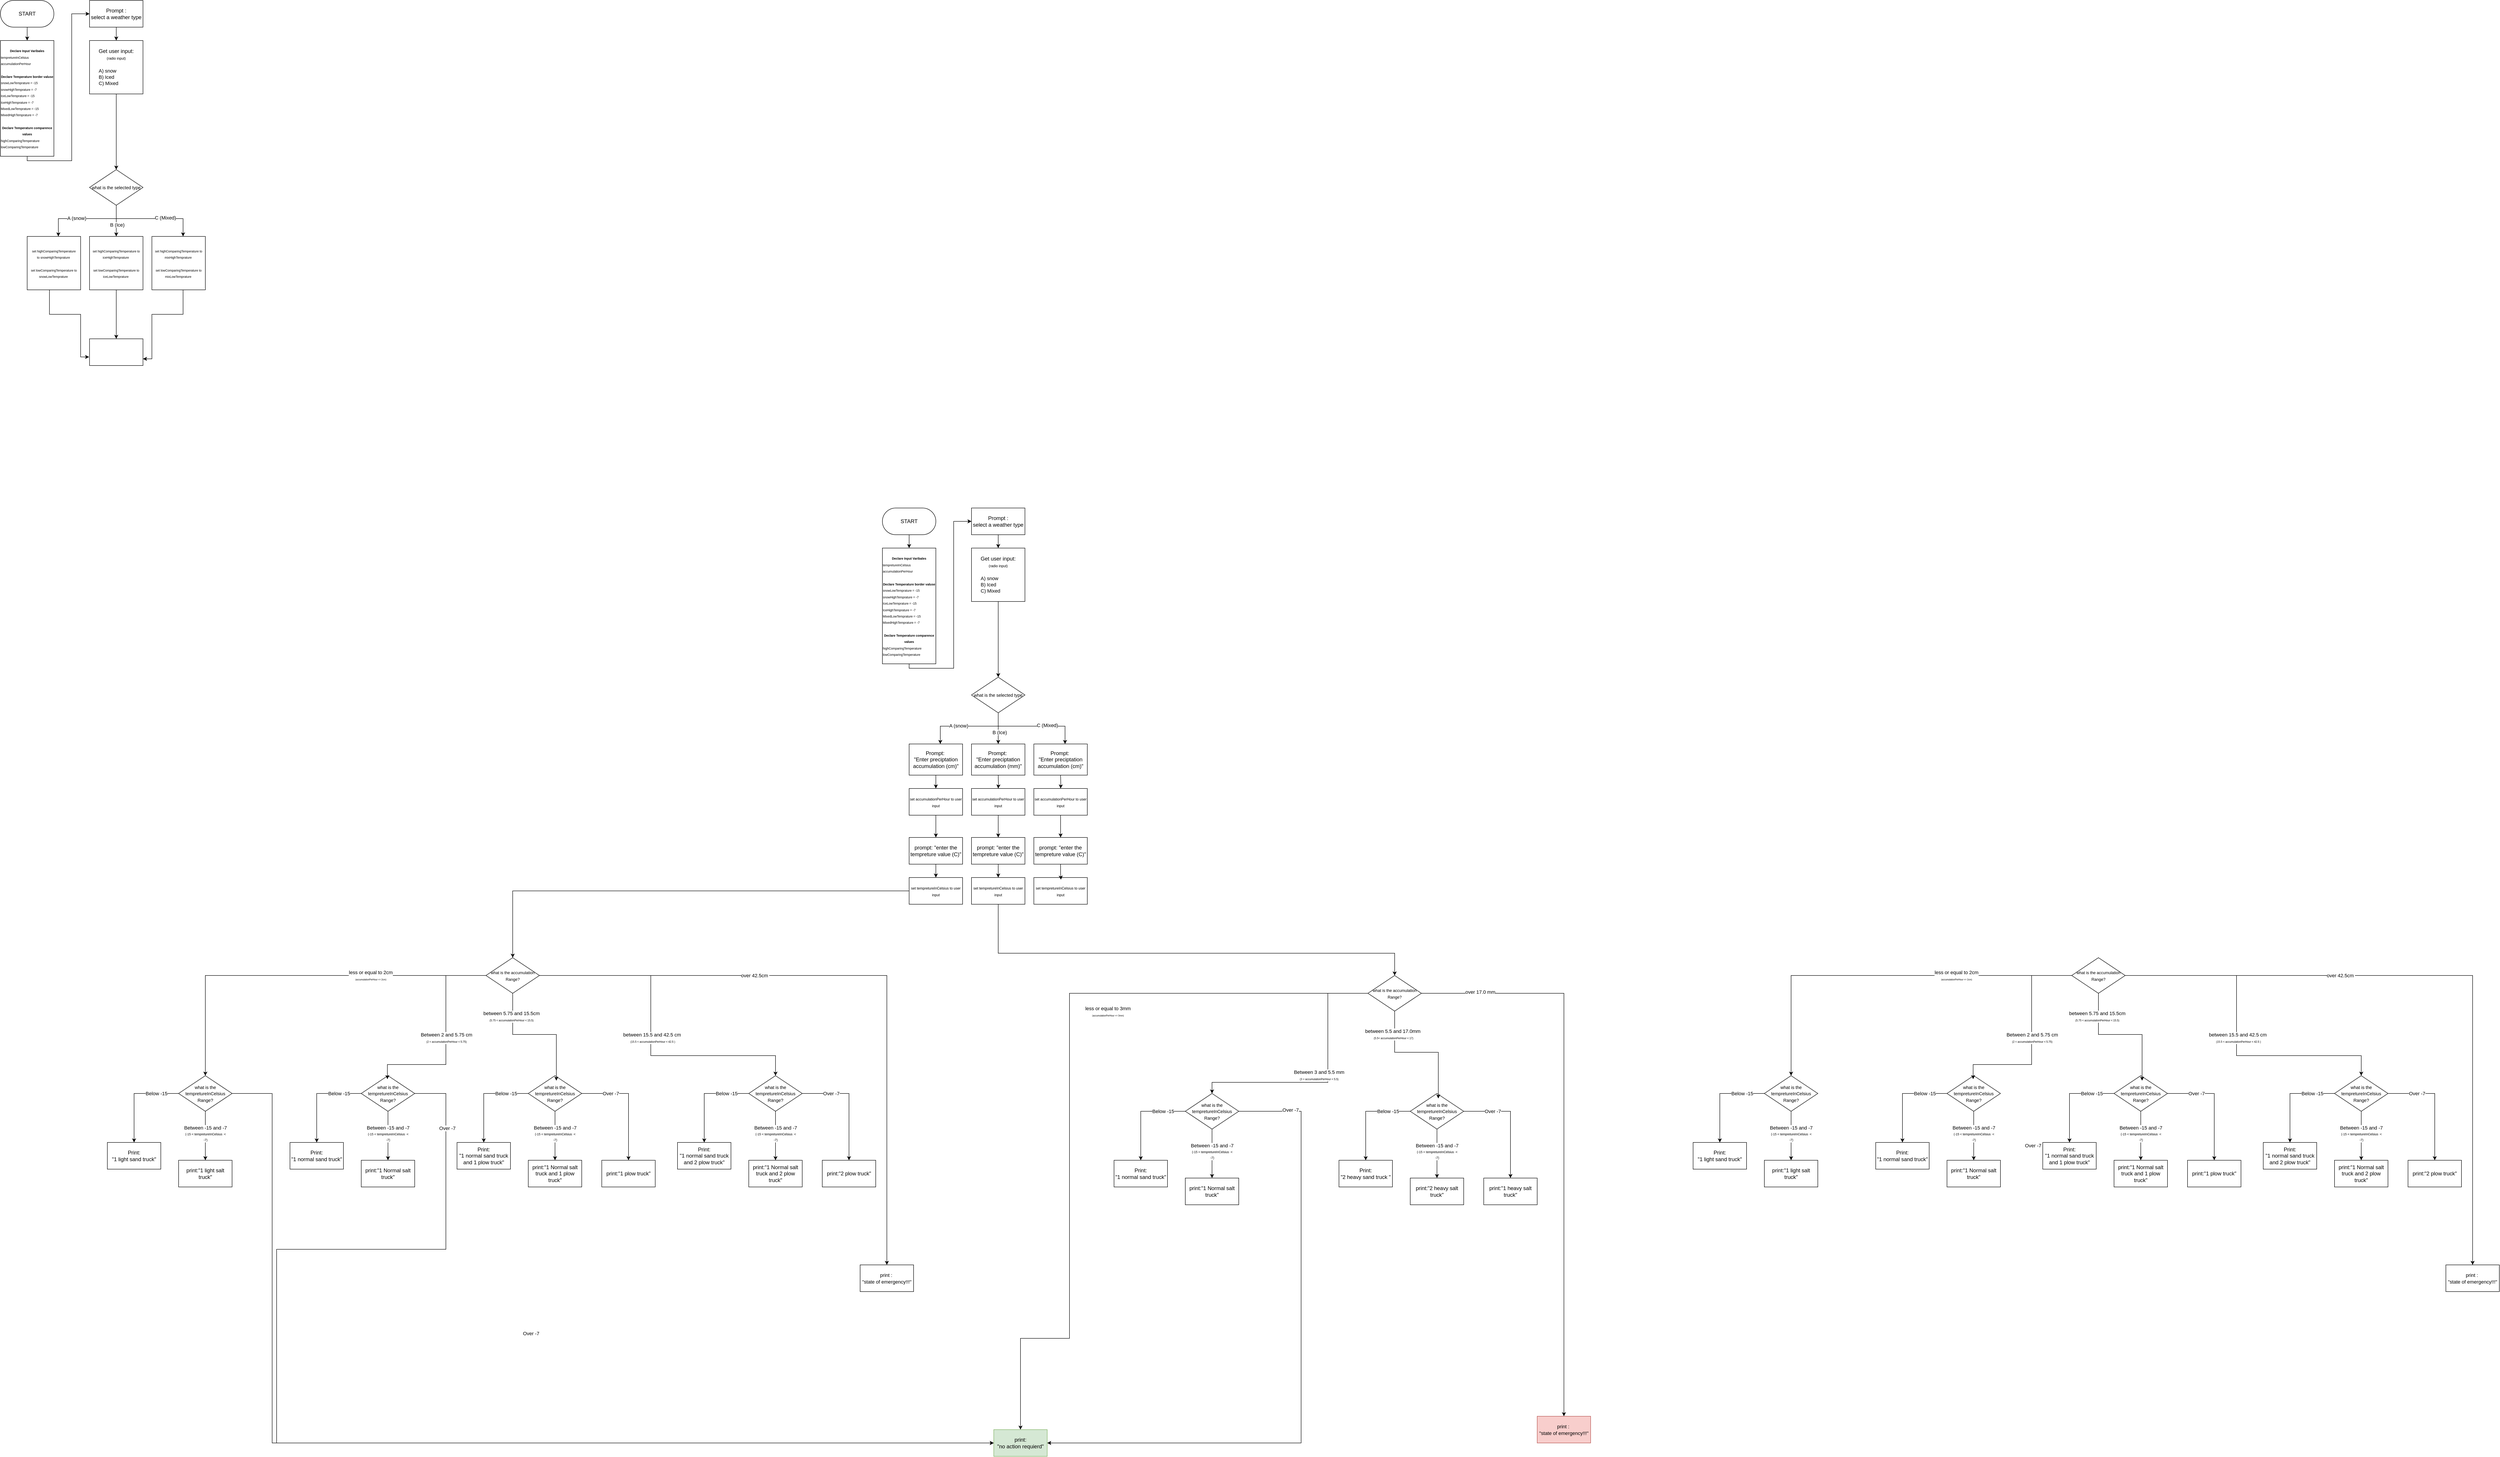 <mxfile version="26.0.4">
  <diagram name="Page-1" id="83dQylFwYcM_X9SIgNYe">
    <mxGraphModel dx="5836" dy="3904" grid="1" gridSize="10" guides="1" tooltips="1" connect="1" arrows="1" fold="1" page="1" pageScale="1" pageWidth="850" pageHeight="1100" math="0" shadow="0">
      <root>
        <mxCell id="0" />
        <mxCell id="1" parent="0" />
        <mxCell id="XnXurY0IdddFP7C4rbwQ-12" value="" style="edgeStyle=orthogonalEdgeStyle;rounded=0;orthogonalLoop=1;jettySize=auto;html=1;" edge="1" parent="1" source="XnXurY0IdddFP7C4rbwQ-2" target="XnXurY0IdddFP7C4rbwQ-11">
          <mxGeometry relative="1" as="geometry">
            <Array as="points">
              <mxPoint x="980" y="440" />
              <mxPoint x="1080" y="440" />
              <mxPoint x="1080" y="110" />
            </Array>
          </mxGeometry>
        </mxCell>
        <mxCell id="XnXurY0IdddFP7C4rbwQ-2" value="&lt;div style=&quot;&quot;&gt;&lt;span style=&quot;background-color: transparent; color: light-dark(rgb(0, 0, 0), rgb(255, 255, 255));&quot;&gt;&lt;font style=&quot;font-size: 7px;&quot;&gt;&lt;b&gt;Declare Input Varibales&lt;/b&gt;&lt;/font&gt;&lt;/span&gt;&lt;/div&gt;&lt;div style=&quot;text-align: left;&quot;&gt;&lt;font style=&quot;font-size: 7px;&quot;&gt;tempretureInCelsius&lt;/font&gt;&lt;/div&gt;&lt;div style=&quot;text-align: left;&quot;&gt;&lt;font style=&quot;font-size: 7px;&quot;&gt;accumulationPerHour&lt;/font&gt;&lt;/div&gt;&lt;div style=&quot;text-align: left;&quot;&gt;&lt;font style=&quot;font-size: 7px;&quot;&gt;&lt;br&gt;&lt;/font&gt;&lt;/div&gt;&lt;div style=&quot;&quot;&gt;&lt;font style=&quot;&quot;&gt;&lt;div style=&quot;font-size: 12px; text-align: center;&quot;&gt;&lt;span style=&quot;background-color: transparent; color: light-dark(rgb(0, 0, 0), rgb(255, 255, 255));&quot;&gt;&lt;font style=&quot;font-size: 7px;&quot;&gt;&lt;b&gt;Declare Temperature border valuse&lt;/b&gt;&lt;/font&gt;&lt;/span&gt;&lt;/div&gt;&lt;div style=&quot;&quot;&gt;&lt;div style=&quot;text-align: left;&quot;&gt;&lt;font style=&quot;font-size: 7px;&quot;&gt;snowLowTemprature = -15&lt;/font&gt;&lt;/div&gt;&lt;div style=&quot;text-align: left;&quot;&gt;&lt;font style=&quot;font-size: 7px;&quot;&gt;snowHighTemprature = -7&lt;/font&gt;&lt;/div&gt;&lt;div style=&quot;text-align: left;&quot;&gt;&lt;font style=&quot;font-size: 7px;&quot;&gt;IceLowTemprature = -15&lt;/font&gt;&lt;/div&gt;&lt;div style=&quot;text-align: left;&quot;&gt;&lt;font style=&quot;font-size: 7px;&quot;&gt;IceHighTemprature = -7&lt;/font&gt;&lt;/div&gt;&lt;div style=&quot;text-align: left;&quot;&gt;&lt;font style=&quot;font-size: 7px;&quot;&gt;MixedLowTemprature = -15&lt;/font&gt;&lt;/div&gt;&lt;div style=&quot;text-align: left;&quot;&gt;&lt;font style=&quot;font-size: 7px;&quot;&gt;MixedHighTemprature = -7&lt;/font&gt;&lt;/div&gt;&lt;div&gt;&lt;font style=&quot;font-size: 7px;&quot;&gt;&lt;br&gt;&lt;/font&gt;&lt;/div&gt;&lt;div&gt;&lt;font style=&quot;font-size: 7px;&quot;&gt;&lt;div style=&quot;font-size: 12px; text-align: center;&quot;&gt;&lt;span style=&quot;background-color: transparent; color: light-dark(rgb(0, 0, 0), rgb(255, 255, 255));&quot;&gt;&lt;font style=&quot;font-size: 7px;&quot;&gt;&lt;b&gt;Declare Temperature comparence values&lt;/b&gt;&lt;/font&gt;&lt;/span&gt;&lt;/div&gt;&lt;div style=&quot;text-align: left; font-size: 12px;&quot;&gt;&lt;span style=&quot;background-color: transparent; color: light-dark(rgb(0, 0, 0), rgb(255, 255, 255));&quot;&gt;&lt;font style=&quot;font-size: 7px;&quot;&gt;highComparingTemperature&lt;/font&gt;&lt;/span&gt;&lt;/div&gt;&lt;div style=&quot;text-align: left; font-size: 12px;&quot;&gt;&lt;span style=&quot;background-color: transparent; color: light-dark(rgb(0, 0, 0), rgb(255, 255, 255));&quot;&gt;&lt;font style=&quot;font-size: 7px;&quot;&gt;lowComparing&lt;/font&gt;&lt;/span&gt;&lt;span style=&quot;font-size: 7px; background-color: transparent; color: light-dark(rgb(0, 0, 0), rgb(255, 255, 255));&quot;&gt;Temperature&lt;/span&gt;&lt;/div&gt;&lt;div style=&quot;font-size: 12px;&quot;&gt;&lt;/div&gt;&lt;/font&gt;&lt;/div&gt;&lt;/div&gt;&lt;/font&gt;&lt;/div&gt;" style="rounded=0;whiteSpace=wrap;html=1;" vertex="1" parent="1">
          <mxGeometry x="920" y="170" width="120" height="260" as="geometry" />
        </mxCell>
        <mxCell id="XnXurY0IdddFP7C4rbwQ-6" style="edgeStyle=orthogonalEdgeStyle;rounded=0;orthogonalLoop=1;jettySize=auto;html=1;entryX=0.5;entryY=0;entryDx=0;entryDy=0;" edge="1" parent="1" target="XnXurY0IdddFP7C4rbwQ-2">
          <mxGeometry relative="1" as="geometry">
            <mxPoint x="980" y="140" as="sourcePoint" />
          </mxGeometry>
        </mxCell>
        <mxCell id="XnXurY0IdddFP7C4rbwQ-10" value="START" style="rounded=1;whiteSpace=wrap;html=1;border-radius=100;perimeterSpacing=100;glass=0;arcSize=50;" vertex="1" parent="1">
          <mxGeometry x="920" y="80" width="120" height="60" as="geometry" />
        </mxCell>
        <mxCell id="XnXurY0IdddFP7C4rbwQ-17" value="" style="edgeStyle=orthogonalEdgeStyle;rounded=0;orthogonalLoop=1;jettySize=auto;html=1;" edge="1" parent="1" source="XnXurY0IdddFP7C4rbwQ-11" target="XnXurY0IdddFP7C4rbwQ-16">
          <mxGeometry relative="1" as="geometry" />
        </mxCell>
        <mxCell id="XnXurY0IdddFP7C4rbwQ-11" value="Prompt :&lt;div&gt;select a weather type&lt;/div&gt;" style="whiteSpace=wrap;html=1;rounded=0;" vertex="1" parent="1">
          <mxGeometry x="1120" y="80" width="120" height="60" as="geometry" />
        </mxCell>
        <mxCell id="XnXurY0IdddFP7C4rbwQ-19" value="" style="edgeStyle=orthogonalEdgeStyle;rounded=0;orthogonalLoop=1;jettySize=auto;html=1;" edge="1" parent="1" source="XnXurY0IdddFP7C4rbwQ-16" target="XnXurY0IdddFP7C4rbwQ-29">
          <mxGeometry relative="1" as="geometry">
            <mxPoint x="1180" y="330" as="targetPoint" />
          </mxGeometry>
        </mxCell>
        <mxCell id="XnXurY0IdddFP7C4rbwQ-16" value="Get user input:&lt;div&gt;&lt;font style=&quot;font-size: 8px;&quot;&gt;(radio input)&lt;/font&gt;&lt;/div&gt;&lt;div&gt;&lt;span style=&quot;font-size: 8px;&quot;&gt;&lt;br&gt;&lt;/span&gt;&lt;div style=&quot;text-align: left;&quot;&gt;&lt;font style=&quot;font-size: 11px;&quot;&gt;A) snow&lt;/font&gt;&lt;/div&gt;&lt;div style=&quot;text-align: left;&quot;&gt;&lt;font style=&quot;font-size: 11px;&quot;&gt;B) Iced&lt;/font&gt;&lt;/div&gt;&lt;div style=&quot;text-align: left;&quot;&gt;&lt;font style=&quot;font-size: 11px;&quot;&gt;C) Mixed&lt;/font&gt;&lt;/div&gt;&lt;/div&gt;" style="whiteSpace=wrap;html=1;rounded=0;" vertex="1" parent="1">
          <mxGeometry x="1120" y="170" width="120" height="120" as="geometry" />
        </mxCell>
        <mxCell id="XnXurY0IdddFP7C4rbwQ-36" style="edgeStyle=orthogonalEdgeStyle;rounded=0;orthogonalLoop=1;jettySize=auto;html=1;" edge="1" parent="1" source="XnXurY0IdddFP7C4rbwQ-29" target="XnXurY0IdddFP7C4rbwQ-32">
          <mxGeometry relative="1" as="geometry">
            <Array as="points">
              <mxPoint x="1180" y="570" />
              <mxPoint x="1050" y="570" />
            </Array>
          </mxGeometry>
        </mxCell>
        <mxCell id="XnXurY0IdddFP7C4rbwQ-39" value="A (snow)" style="edgeLabel;html=1;align=center;verticalAlign=middle;resizable=0;points=[];" vertex="1" connectable="0" parent="XnXurY0IdddFP7C4rbwQ-36">
          <mxGeometry x="0.197" y="-1" relative="1" as="geometry">
            <mxPoint as="offset" />
          </mxGeometry>
        </mxCell>
        <mxCell id="XnXurY0IdddFP7C4rbwQ-37" style="edgeStyle=orthogonalEdgeStyle;rounded=0;orthogonalLoop=1;jettySize=auto;html=1;" edge="1" parent="1" source="XnXurY0IdddFP7C4rbwQ-29">
          <mxGeometry relative="1" as="geometry">
            <mxPoint x="1180" y="610" as="targetPoint" />
          </mxGeometry>
        </mxCell>
        <mxCell id="XnXurY0IdddFP7C4rbwQ-40" value="B (Ice)" style="edgeLabel;html=1;align=center;verticalAlign=middle;resizable=0;points=[];" vertex="1" connectable="0" parent="XnXurY0IdddFP7C4rbwQ-37">
          <mxGeometry x="0.249" y="2" relative="1" as="geometry">
            <mxPoint as="offset" />
          </mxGeometry>
        </mxCell>
        <mxCell id="XnXurY0IdddFP7C4rbwQ-38" style="edgeStyle=orthogonalEdgeStyle;rounded=0;orthogonalLoop=1;jettySize=auto;html=1;" edge="1" parent="1" source="XnXurY0IdddFP7C4rbwQ-29">
          <mxGeometry relative="1" as="geometry">
            <mxPoint x="1330.021" y="610" as="targetPoint" />
            <Array as="points">
              <mxPoint x="1180" y="570" />
              <mxPoint x="1330" y="570" />
            </Array>
          </mxGeometry>
        </mxCell>
        <mxCell id="XnXurY0IdddFP7C4rbwQ-41" value="C (Mixed)" style="edgeLabel;html=1;align=center;verticalAlign=middle;resizable=0;points=[];" vertex="1" connectable="0" parent="XnXurY0IdddFP7C4rbwQ-38">
          <mxGeometry x="0.266" y="2" relative="1" as="geometry">
            <mxPoint as="offset" />
          </mxGeometry>
        </mxCell>
        <mxCell id="XnXurY0IdddFP7C4rbwQ-29" value="&lt;font style=&quot;font-size: 10px;&quot;&gt;what is the selected type&lt;/font&gt;" style="rhombus;whiteSpace=wrap;html=1;" vertex="1" parent="1">
          <mxGeometry x="1120" y="460" width="120" height="80" as="geometry" />
        </mxCell>
        <mxCell id="XnXurY0IdddFP7C4rbwQ-103" value="" style="edgeStyle=orthogonalEdgeStyle;rounded=0;orthogonalLoop=1;jettySize=auto;html=1;" edge="1" parent="1" source="XnXurY0IdddFP7C4rbwQ-32" target="XnXurY0IdddFP7C4rbwQ-102">
          <mxGeometry relative="1" as="geometry" />
        </mxCell>
        <mxCell id="XnXurY0IdddFP7C4rbwQ-32" value="&lt;div&gt;&lt;font style=&quot;&quot;&gt;&lt;span style=&quot;text-align: left;&quot;&gt;Prompt:&amp;nbsp;&lt;/span&gt;&lt;/font&gt;&lt;/div&gt;&lt;div&gt;&lt;font style=&quot;&quot;&gt;&lt;span style=&quot;text-align: left;&quot;&gt;&quot;Enter preciptation accumulation (cm)&quot;&lt;/span&gt;&lt;/font&gt;&lt;/div&gt;" style="whiteSpace=wrap;html=1;" vertex="1" parent="1">
          <mxGeometry x="980" y="610" width="120" height="70" as="geometry" />
        </mxCell>
        <mxCell id="XnXurY0IdddFP7C4rbwQ-69" value="" style="edgeStyle=orthogonalEdgeStyle;rounded=0;orthogonalLoop=1;jettySize=auto;html=1;" edge="1" source="XnXurY0IdddFP7C4rbwQ-70" target="XnXurY0IdddFP7C4rbwQ-74" parent="1">
          <mxGeometry relative="1" as="geometry">
            <Array as="points">
              <mxPoint x="-1000" y="-700" />
              <mxPoint x="-900" y="-700" />
              <mxPoint x="-900" y="-1030" />
            </Array>
          </mxGeometry>
        </mxCell>
        <mxCell id="XnXurY0IdddFP7C4rbwQ-70" value="&lt;div style=&quot;&quot;&gt;&lt;span style=&quot;background-color: transparent; color: light-dark(rgb(0, 0, 0), rgb(255, 255, 255));&quot;&gt;&lt;font style=&quot;font-size: 7px;&quot;&gt;&lt;b&gt;Declare Input Varibales&lt;/b&gt;&lt;/font&gt;&lt;/span&gt;&lt;/div&gt;&lt;div style=&quot;text-align: left;&quot;&gt;&lt;font style=&quot;font-size: 7px;&quot;&gt;tempretureInCelsius&lt;/font&gt;&lt;/div&gt;&lt;div style=&quot;text-align: left;&quot;&gt;&lt;font style=&quot;font-size: 7px;&quot;&gt;accumulationPerHour&lt;/font&gt;&lt;/div&gt;&lt;div style=&quot;text-align: left;&quot;&gt;&lt;font style=&quot;font-size: 7px;&quot;&gt;&lt;br&gt;&lt;/font&gt;&lt;/div&gt;&lt;div style=&quot;&quot;&gt;&lt;font style=&quot;&quot;&gt;&lt;div style=&quot;font-size: 12px; text-align: center;&quot;&gt;&lt;span style=&quot;background-color: transparent; color: light-dark(rgb(0, 0, 0), rgb(255, 255, 255));&quot;&gt;&lt;font style=&quot;font-size: 7px;&quot;&gt;&lt;b&gt;Declare Temperature border valuse&lt;/b&gt;&lt;/font&gt;&lt;/span&gt;&lt;/div&gt;&lt;div style=&quot;&quot;&gt;&lt;div style=&quot;text-align: left;&quot;&gt;&lt;font style=&quot;font-size: 7px;&quot;&gt;snowLowTemprature = -15&lt;/font&gt;&lt;/div&gt;&lt;div style=&quot;text-align: left;&quot;&gt;&lt;font style=&quot;font-size: 7px;&quot;&gt;snowHighTemprature = -7&lt;/font&gt;&lt;/div&gt;&lt;div style=&quot;text-align: left;&quot;&gt;&lt;font style=&quot;font-size: 7px;&quot;&gt;IceLowTemprature = -15&lt;/font&gt;&lt;/div&gt;&lt;div style=&quot;text-align: left;&quot;&gt;&lt;font style=&quot;font-size: 7px;&quot;&gt;IceHighTemprature = -7&lt;/font&gt;&lt;/div&gt;&lt;div style=&quot;text-align: left;&quot;&gt;&lt;font style=&quot;font-size: 7px;&quot;&gt;MixedLowTemprature = -15&lt;/font&gt;&lt;/div&gt;&lt;div style=&quot;text-align: left;&quot;&gt;&lt;font style=&quot;font-size: 7px;&quot;&gt;MixedHighTemprature = -7&lt;/font&gt;&lt;/div&gt;&lt;div&gt;&lt;font style=&quot;font-size: 7px;&quot;&gt;&lt;br&gt;&lt;/font&gt;&lt;/div&gt;&lt;div&gt;&lt;font style=&quot;font-size: 7px;&quot;&gt;&lt;div style=&quot;font-size: 12px; text-align: center;&quot;&gt;&lt;span style=&quot;background-color: transparent; color: light-dark(rgb(0, 0, 0), rgb(255, 255, 255));&quot;&gt;&lt;font style=&quot;font-size: 7px;&quot;&gt;&lt;b&gt;Declare Temperature comparence values&lt;/b&gt;&lt;/font&gt;&lt;/span&gt;&lt;/div&gt;&lt;div style=&quot;text-align: left; font-size: 12px;&quot;&gt;&lt;span style=&quot;background-color: transparent; color: light-dark(rgb(0, 0, 0), rgb(255, 255, 255));&quot;&gt;&lt;font style=&quot;font-size: 7px;&quot;&gt;highComparingTemperature&lt;/font&gt;&lt;/span&gt;&lt;/div&gt;&lt;div style=&quot;text-align: left; font-size: 12px;&quot;&gt;&lt;span style=&quot;background-color: transparent; color: light-dark(rgb(0, 0, 0), rgb(255, 255, 255));&quot;&gt;&lt;font style=&quot;font-size: 7px;&quot;&gt;lowComparing&lt;/font&gt;&lt;/span&gt;&lt;span style=&quot;font-size: 7px; background-color: transparent; color: light-dark(rgb(0, 0, 0), rgb(255, 255, 255));&quot;&gt;Temperature&lt;/span&gt;&lt;/div&gt;&lt;div style=&quot;font-size: 12px;&quot;&gt;&lt;/div&gt;&lt;/font&gt;&lt;/div&gt;&lt;/div&gt;&lt;/font&gt;&lt;/div&gt;" style="rounded=0;whiteSpace=wrap;html=1;" vertex="1" parent="1">
          <mxGeometry x="-1060" y="-970" width="120" height="260" as="geometry" />
        </mxCell>
        <mxCell id="XnXurY0IdddFP7C4rbwQ-71" style="edgeStyle=orthogonalEdgeStyle;rounded=0;orthogonalLoop=1;jettySize=auto;html=1;entryX=0.5;entryY=0;entryDx=0;entryDy=0;" edge="1" target="XnXurY0IdddFP7C4rbwQ-70" parent="1">
          <mxGeometry relative="1" as="geometry">
            <mxPoint x="-1000" y="-1000" as="sourcePoint" />
          </mxGeometry>
        </mxCell>
        <mxCell id="XnXurY0IdddFP7C4rbwQ-72" value="START" style="rounded=1;whiteSpace=wrap;html=1;border-radius=100;perimeterSpacing=100;glass=0;arcSize=50;" vertex="1" parent="1">
          <mxGeometry x="-1060" y="-1060" width="120" height="60" as="geometry" />
        </mxCell>
        <mxCell id="XnXurY0IdddFP7C4rbwQ-73" value="" style="edgeStyle=orthogonalEdgeStyle;rounded=0;orthogonalLoop=1;jettySize=auto;html=1;" edge="1" source="XnXurY0IdddFP7C4rbwQ-74" target="XnXurY0IdddFP7C4rbwQ-76" parent="1">
          <mxGeometry relative="1" as="geometry" />
        </mxCell>
        <mxCell id="XnXurY0IdddFP7C4rbwQ-74" value="Prompt :&lt;div&gt;select a weather type&lt;/div&gt;" style="whiteSpace=wrap;html=1;rounded=0;" vertex="1" parent="1">
          <mxGeometry x="-860" y="-1060" width="120" height="60" as="geometry" />
        </mxCell>
        <mxCell id="XnXurY0IdddFP7C4rbwQ-75" value="" style="edgeStyle=orthogonalEdgeStyle;rounded=0;orthogonalLoop=1;jettySize=auto;html=1;" edge="1" source="XnXurY0IdddFP7C4rbwQ-76" target="XnXurY0IdddFP7C4rbwQ-83" parent="1">
          <mxGeometry relative="1" as="geometry">
            <mxPoint x="-800" y="-810" as="targetPoint" />
          </mxGeometry>
        </mxCell>
        <mxCell id="XnXurY0IdddFP7C4rbwQ-76" value="Get user input:&lt;div&gt;&lt;font style=&quot;font-size: 8px;&quot;&gt;(radio input)&lt;/font&gt;&lt;/div&gt;&lt;div&gt;&lt;span style=&quot;font-size: 8px;&quot;&gt;&lt;br&gt;&lt;/span&gt;&lt;div style=&quot;text-align: left;&quot;&gt;&lt;font style=&quot;font-size: 11px;&quot;&gt;A) snow&lt;/font&gt;&lt;/div&gt;&lt;div style=&quot;text-align: left;&quot;&gt;&lt;font style=&quot;font-size: 11px;&quot;&gt;B) Iced&lt;/font&gt;&lt;/div&gt;&lt;div style=&quot;text-align: left;&quot;&gt;&lt;font style=&quot;font-size: 11px;&quot;&gt;C) Mixed&lt;/font&gt;&lt;/div&gt;&lt;/div&gt;" style="whiteSpace=wrap;html=1;rounded=0;" vertex="1" parent="1">
          <mxGeometry x="-860" y="-970" width="120" height="120" as="geometry" />
        </mxCell>
        <mxCell id="XnXurY0IdddFP7C4rbwQ-77" style="edgeStyle=orthogonalEdgeStyle;rounded=0;orthogonalLoop=1;jettySize=auto;html=1;" edge="1" source="XnXurY0IdddFP7C4rbwQ-83" target="XnXurY0IdddFP7C4rbwQ-84" parent="1">
          <mxGeometry relative="1" as="geometry">
            <Array as="points">
              <mxPoint x="-800" y="-570" />
              <mxPoint x="-930" y="-570" />
            </Array>
          </mxGeometry>
        </mxCell>
        <mxCell id="XnXurY0IdddFP7C4rbwQ-78" value="A (snow)" style="edgeLabel;html=1;align=center;verticalAlign=middle;resizable=0;points=[];" vertex="1" connectable="0" parent="XnXurY0IdddFP7C4rbwQ-77">
          <mxGeometry x="0.197" y="-1" relative="1" as="geometry">
            <mxPoint as="offset" />
          </mxGeometry>
        </mxCell>
        <mxCell id="XnXurY0IdddFP7C4rbwQ-79" style="edgeStyle=orthogonalEdgeStyle;rounded=0;orthogonalLoop=1;jettySize=auto;html=1;" edge="1" source="XnXurY0IdddFP7C4rbwQ-83" target="XnXurY0IdddFP7C4rbwQ-86" parent="1">
          <mxGeometry relative="1" as="geometry" />
        </mxCell>
        <mxCell id="XnXurY0IdddFP7C4rbwQ-80" value="B (Ice)" style="edgeLabel;html=1;align=center;verticalAlign=middle;resizable=0;points=[];" vertex="1" connectable="0" parent="XnXurY0IdddFP7C4rbwQ-79">
          <mxGeometry x="0.249" y="2" relative="1" as="geometry">
            <mxPoint as="offset" />
          </mxGeometry>
        </mxCell>
        <mxCell id="XnXurY0IdddFP7C4rbwQ-81" style="edgeStyle=orthogonalEdgeStyle;rounded=0;orthogonalLoop=1;jettySize=auto;html=1;" edge="1" source="XnXurY0IdddFP7C4rbwQ-83" target="XnXurY0IdddFP7C4rbwQ-88" parent="1">
          <mxGeometry relative="1" as="geometry">
            <Array as="points">
              <mxPoint x="-800" y="-570" />
              <mxPoint x="-650" y="-570" />
            </Array>
          </mxGeometry>
        </mxCell>
        <mxCell id="XnXurY0IdddFP7C4rbwQ-82" value="C (Mixed)" style="edgeLabel;html=1;align=center;verticalAlign=middle;resizable=0;points=[];" vertex="1" connectable="0" parent="XnXurY0IdddFP7C4rbwQ-81">
          <mxGeometry x="0.266" y="2" relative="1" as="geometry">
            <mxPoint as="offset" />
          </mxGeometry>
        </mxCell>
        <mxCell id="XnXurY0IdddFP7C4rbwQ-83" value="&lt;font style=&quot;font-size: 10px;&quot;&gt;what is the selected type&lt;/font&gt;" style="rhombus;whiteSpace=wrap;html=1;" vertex="1" parent="1">
          <mxGeometry x="-860" y="-680" width="120" height="80" as="geometry" />
        </mxCell>
        <mxCell id="XnXurY0IdddFP7C4rbwQ-84" value="&lt;font style=&quot;font-size: 7px;&quot;&gt;set&amp;nbsp;highComparingTemperature to&amp;nbsp;&lt;span style=&quot;text-align: left;&quot;&gt;snowHighTemprature&amp;nbsp;&lt;/span&gt;&lt;/font&gt;&lt;div&gt;&lt;font style=&quot;font-size: 7px;&quot;&gt;&lt;span style=&quot;text-align: left;&quot;&gt;&lt;br&gt;&lt;/span&gt;&lt;/font&gt;&lt;/div&gt;&lt;div&gt;&lt;font style=&quot;&quot;&gt;&lt;span style=&quot;text-align: left;&quot;&gt;&lt;span style=&quot;font-size: 7px;&quot;&gt;set lowComparingTemperature to snowLowTemprature&amp;nbsp;&lt;/span&gt;&lt;br&gt;&lt;/span&gt;&lt;/font&gt;&lt;/div&gt;" style="whiteSpace=wrap;html=1;" vertex="1" parent="1">
          <mxGeometry x="-1000" y="-530" width="120" height="120" as="geometry" />
        </mxCell>
        <mxCell id="XnXurY0IdddFP7C4rbwQ-85" value="" style="edgeStyle=orthogonalEdgeStyle;rounded=0;orthogonalLoop=1;jettySize=auto;html=1;" edge="1" source="XnXurY0IdddFP7C4rbwQ-86" target="XnXurY0IdddFP7C4rbwQ-89" parent="1">
          <mxGeometry relative="1" as="geometry" />
        </mxCell>
        <mxCell id="XnXurY0IdddFP7C4rbwQ-86" value="&lt;div&gt;&lt;font style=&quot;font-size: 7px;&quot;&gt;set highComparingTemperature to iceHighTemprature&amp;nbsp;&lt;/font&gt;&lt;/div&gt;&lt;div&gt;&lt;font style=&quot;font-size: 7px;&quot;&gt;&lt;br&gt;&lt;/font&gt;&lt;/div&gt;&lt;div&gt;&lt;font style=&quot;font-size: 7px;&quot;&gt;set lowComparingTemperature to iceLowTemprature&amp;nbsp;&lt;/font&gt;&lt;/div&gt;" style="whiteSpace=wrap;html=1;" vertex="1" parent="1">
          <mxGeometry x="-860" y="-530" width="120" height="120" as="geometry" />
        </mxCell>
        <mxCell id="XnXurY0IdddFP7C4rbwQ-87" style="edgeStyle=orthogonalEdgeStyle;rounded=0;orthogonalLoop=1;jettySize=auto;html=1;entryX=1;entryY=0.75;entryDx=0;entryDy=0;" edge="1" source="XnXurY0IdddFP7C4rbwQ-88" target="XnXurY0IdddFP7C4rbwQ-89" parent="1">
          <mxGeometry relative="1" as="geometry">
            <Array as="points">
              <mxPoint x="-650" y="-355" />
              <mxPoint x="-720" y="-355" />
              <mxPoint x="-720" y="-255" />
            </Array>
          </mxGeometry>
        </mxCell>
        <mxCell id="XnXurY0IdddFP7C4rbwQ-88" value="&lt;div&gt;&lt;font style=&quot;font-size: 7px;&quot;&gt;set highComparingTemperature to mixHighTemprature&amp;nbsp;&lt;/font&gt;&lt;/div&gt;&lt;div&gt;&lt;font style=&quot;font-size: 7px;&quot;&gt;&lt;br&gt;&lt;/font&gt;&lt;/div&gt;&lt;div&gt;&lt;font style=&quot;font-size: 7px;&quot;&gt;set lowComparingTemperature to mixLowTemprature&amp;nbsp;&lt;/font&gt;&lt;/div&gt;" style="whiteSpace=wrap;html=1;" vertex="1" parent="1">
          <mxGeometry x="-720" y="-530" width="120" height="120" as="geometry" />
        </mxCell>
        <mxCell id="XnXurY0IdddFP7C4rbwQ-89" value="" style="whiteSpace=wrap;html=1;" vertex="1" parent="1">
          <mxGeometry x="-860" y="-300" width="120" height="60" as="geometry" />
        </mxCell>
        <mxCell id="XnXurY0IdddFP7C4rbwQ-90" style="edgeStyle=orthogonalEdgeStyle;rounded=0;orthogonalLoop=1;jettySize=auto;html=1;entryX=-0.008;entryY=0.68;entryDx=0;entryDy=0;entryPerimeter=0;" edge="1" source="XnXurY0IdddFP7C4rbwQ-84" target="XnXurY0IdddFP7C4rbwQ-89" parent="1">
          <mxGeometry relative="1" as="geometry">
            <Array as="points">
              <mxPoint x="-950" y="-355" />
              <mxPoint x="-880" y="-355" />
              <mxPoint x="-880" y="-259" />
            </Array>
          </mxGeometry>
        </mxCell>
        <mxCell id="XnXurY0IdddFP7C4rbwQ-91" value="&lt;div&gt;&lt;font style=&quot;&quot;&gt;&lt;span style=&quot;text-align: left;&quot;&gt;Prompt:&amp;nbsp;&lt;/span&gt;&lt;/font&gt;&lt;/div&gt;&lt;div&gt;&lt;font style=&quot;&quot;&gt;&lt;span style=&quot;text-align: left;&quot;&gt;&quot;Enter preciptation accumulation (mm)&quot;&lt;/span&gt;&lt;/font&gt;&lt;/div&gt;" style="whiteSpace=wrap;html=1;" vertex="1" parent="1">
          <mxGeometry x="1120" y="610" width="120" height="70" as="geometry" />
        </mxCell>
        <mxCell id="XnXurY0IdddFP7C4rbwQ-92" value="&lt;div&gt;&lt;font style=&quot;&quot;&gt;&lt;span style=&quot;text-align: left;&quot;&gt;Prompt:&amp;nbsp;&lt;/span&gt;&lt;/font&gt;&lt;/div&gt;&lt;div&gt;&lt;font style=&quot;&quot;&gt;&lt;span style=&quot;text-align: left;&quot;&gt;&quot;Enter preciptation accumulation (cm)&quot;&lt;/span&gt;&lt;/font&gt;&lt;/div&gt;" style="whiteSpace=wrap;html=1;" vertex="1" parent="1">
          <mxGeometry x="1260" y="610" width="120" height="70" as="geometry" />
        </mxCell>
        <mxCell id="XnXurY0IdddFP7C4rbwQ-111" value="" style="edgeStyle=orthogonalEdgeStyle;rounded=0;orthogonalLoop=1;jettySize=auto;html=1;" edge="1" parent="1" source="XnXurY0IdddFP7C4rbwQ-102">
          <mxGeometry relative="1" as="geometry">
            <mxPoint x="1040" y="820" as="targetPoint" />
          </mxGeometry>
        </mxCell>
        <mxCell id="XnXurY0IdddFP7C4rbwQ-102" value="&lt;font style=&quot;font-size: 8px;&quot;&gt;set&amp;nbsp;&lt;span style=&quot;text-align: left;&quot;&gt;accumulationPerHour to user input&lt;/span&gt;&lt;/font&gt;" style="whiteSpace=wrap;html=1;" vertex="1" parent="1">
          <mxGeometry x="980" y="710" width="120" height="60" as="geometry" />
        </mxCell>
        <mxCell id="XnXurY0IdddFP7C4rbwQ-105" value="" style="edgeStyle=orthogonalEdgeStyle;rounded=0;orthogonalLoop=1;jettySize=auto;html=1;" edge="1" target="XnXurY0IdddFP7C4rbwQ-106" parent="1">
          <mxGeometry relative="1" as="geometry">
            <mxPoint x="1180" y="680" as="sourcePoint" />
          </mxGeometry>
        </mxCell>
        <mxCell id="XnXurY0IdddFP7C4rbwQ-110" value="" style="edgeStyle=orthogonalEdgeStyle;rounded=0;orthogonalLoop=1;jettySize=auto;html=1;" edge="1" parent="1" source="XnXurY0IdddFP7C4rbwQ-106">
          <mxGeometry relative="1" as="geometry">
            <mxPoint x="1180" y="820" as="targetPoint" />
          </mxGeometry>
        </mxCell>
        <mxCell id="XnXurY0IdddFP7C4rbwQ-106" value="&lt;font style=&quot;font-size: 8px;&quot;&gt;set&amp;nbsp;&lt;span style=&quot;text-align: left;&quot;&gt;accumulationPerHour to user input&lt;/span&gt;&lt;/font&gt;" style="whiteSpace=wrap;html=1;" vertex="1" parent="1">
          <mxGeometry x="1120" y="710" width="120" height="60" as="geometry" />
        </mxCell>
        <mxCell id="XnXurY0IdddFP7C4rbwQ-107" value="" style="edgeStyle=orthogonalEdgeStyle;rounded=0;orthogonalLoop=1;jettySize=auto;html=1;" edge="1" target="XnXurY0IdddFP7C4rbwQ-108" parent="1">
          <mxGeometry relative="1" as="geometry">
            <mxPoint x="1320" y="680" as="sourcePoint" />
          </mxGeometry>
        </mxCell>
        <mxCell id="XnXurY0IdddFP7C4rbwQ-109" value="" style="edgeStyle=orthogonalEdgeStyle;rounded=0;orthogonalLoop=1;jettySize=auto;html=1;" edge="1" parent="1" source="XnXurY0IdddFP7C4rbwQ-108">
          <mxGeometry relative="1" as="geometry">
            <mxPoint x="1320" y="820" as="targetPoint" />
          </mxGeometry>
        </mxCell>
        <mxCell id="XnXurY0IdddFP7C4rbwQ-108" value="&lt;font style=&quot;font-size: 8px;&quot;&gt;set&amp;nbsp;&lt;span style=&quot;text-align: left;&quot;&gt;accumulationPerHour to user input&lt;/span&gt;&lt;/font&gt;" style="whiteSpace=wrap;html=1;" vertex="1" parent="1">
          <mxGeometry x="1260" y="710" width="120" height="60" as="geometry" />
        </mxCell>
        <mxCell id="XnXurY0IdddFP7C4rbwQ-187" style="edgeStyle=orthogonalEdgeStyle;rounded=0;orthogonalLoop=1;jettySize=auto;html=1;" edge="1" parent="1" source="XnXurY0IdddFP7C4rbwQ-115" target="XnXurY0IdddFP7C4rbwQ-183">
          <mxGeometry relative="1" as="geometry">
            <Array as="points">
              <mxPoint x="400" y="1130" />
              <mxPoint x="400" y="1310" />
              <mxPoint x="680" y="1310" />
            </Array>
          </mxGeometry>
        </mxCell>
        <mxCell id="XnXurY0IdddFP7C4rbwQ-189" value="between 15.5 and 42.5 cm&amp;nbsp;&lt;div&gt;&lt;span style=&quot;font-size: 6px;&quot;&gt;(15.5 &amp;lt;&amp;nbsp;&lt;/span&gt;&lt;span style=&quot;color: light-dark(rgb(0, 0, 0), rgb(255, 255, 255)); font-size: 6px; text-wrap: wrap; background-color: rgb(251, 251, 251); text-align: left;&quot;&gt;accumulationPerHour &amp;lt; 42.5&amp;nbsp;&lt;/span&gt;&lt;span style=&quot;color: light-dark(rgb(0, 0, 0), rgb(255, 255, 255)); font-size: 6px; background-color: light-dark(#ffffff, var(--ge-dark-color, #121212));&quot;&gt;)&lt;/span&gt;&lt;br&gt;&lt;/div&gt;" style="edgeLabel;html=1;align=center;verticalAlign=middle;resizable=0;points=[];" vertex="1" connectable="0" parent="XnXurY0IdddFP7C4rbwQ-187">
          <mxGeometry x="-0.632" y="6" relative="1" as="geometry">
            <mxPoint x="115" y="146" as="offset" />
          </mxGeometry>
        </mxCell>
        <mxCell id="XnXurY0IdddFP7C4rbwQ-191" style="edgeStyle=orthogonalEdgeStyle;rounded=0;orthogonalLoop=1;jettySize=auto;html=1;" edge="1" parent="1" source="XnXurY0IdddFP7C4rbwQ-115" target="XnXurY0IdddFP7C4rbwQ-197">
          <mxGeometry relative="1" as="geometry">
            <mxPoint x="1100" y="1900" as="targetPoint" />
          </mxGeometry>
        </mxCell>
        <mxCell id="XnXurY0IdddFP7C4rbwQ-192" value="over 42.5cm&amp;nbsp;" style="edgeLabel;html=1;align=center;verticalAlign=middle;resizable=0;points=[];" vertex="1" connectable="0" parent="XnXurY0IdddFP7C4rbwQ-191">
          <mxGeometry x="-0.324" relative="1" as="geometry">
            <mxPoint as="offset" />
          </mxGeometry>
        </mxCell>
        <mxCell id="XnXurY0IdddFP7C4rbwQ-115" value="&lt;font style=&quot;font-size: 9px;&quot;&gt;what is the accumulation Range?&lt;/font&gt;" style="rhombus;whiteSpace=wrap;html=1;" vertex="1" parent="1">
          <mxGeometry x="30" y="1090" width="120" height="80" as="geometry" />
        </mxCell>
        <mxCell id="XnXurY0IdddFP7C4rbwQ-124" style="edgeStyle=orthogonalEdgeStyle;rounded=0;orthogonalLoop=1;jettySize=auto;html=1;" edge="1" parent="1" source="XnXurY0IdddFP7C4rbwQ-116" target="XnXurY0IdddFP7C4rbwQ-119">
          <mxGeometry relative="1" as="geometry" />
        </mxCell>
        <mxCell id="XnXurY0IdddFP7C4rbwQ-116" value="prompt: &quot;enter the tempreture value (C)&quot;" style="rounded=0;whiteSpace=wrap;html=1;" vertex="1" parent="1">
          <mxGeometry x="980" y="820" width="120" height="60" as="geometry" />
        </mxCell>
        <mxCell id="XnXurY0IdddFP7C4rbwQ-123" style="edgeStyle=orthogonalEdgeStyle;rounded=0;orthogonalLoop=1;jettySize=auto;html=1;" edge="1" parent="1" source="XnXurY0IdddFP7C4rbwQ-117" target="XnXurY0IdddFP7C4rbwQ-120">
          <mxGeometry relative="1" as="geometry" />
        </mxCell>
        <mxCell id="XnXurY0IdddFP7C4rbwQ-117" value="prompt: &quot;enter the tempreture value (C)&quot;" style="rounded=0;whiteSpace=wrap;html=1;" vertex="1" parent="1">
          <mxGeometry x="1120" y="820" width="120" height="60" as="geometry" />
        </mxCell>
        <mxCell id="XnXurY0IdddFP7C4rbwQ-118" value="prompt: &quot;enter the tempreture value (C)&quot;" style="rounded=0;whiteSpace=wrap;html=1;" vertex="1" parent="1">
          <mxGeometry x="1260" y="820" width="120" height="60" as="geometry" />
        </mxCell>
        <mxCell id="XnXurY0IdddFP7C4rbwQ-119" value="&lt;span style=&quot;font-size: 8px;&quot;&gt;set tempretureInCelsius to user input&lt;/span&gt;" style="whiteSpace=wrap;html=1;" vertex="1" parent="1">
          <mxGeometry x="980" y="910" width="120" height="60" as="geometry" />
        </mxCell>
        <mxCell id="XnXurY0IdddFP7C4rbwQ-254" style="edgeStyle=orthogonalEdgeStyle;rounded=0;orthogonalLoop=1;jettySize=auto;html=1;" edge="1" parent="1" source="XnXurY0IdddFP7C4rbwQ-120" target="XnXurY0IdddFP7C4rbwQ-203">
          <mxGeometry relative="1" as="geometry">
            <Array as="points">
              <mxPoint x="1180" y="1080" />
              <mxPoint x="2070" y="1080" />
            </Array>
          </mxGeometry>
        </mxCell>
        <mxCell id="XnXurY0IdddFP7C4rbwQ-120" value="&lt;span style=&quot;font-size: 8px;&quot;&gt;set tempretureInCelsius to user input&lt;/span&gt;" style="whiteSpace=wrap;html=1;" vertex="1" parent="1">
          <mxGeometry x="1120" y="910" width="120" height="60" as="geometry" />
        </mxCell>
        <mxCell id="XnXurY0IdddFP7C4rbwQ-121" value="&lt;span style=&quot;font-size: 8px;&quot;&gt;set tempretureInCelsius to user input&lt;/span&gt;" style="whiteSpace=wrap;html=1;" vertex="1" parent="1">
          <mxGeometry x="1260" y="910" width="120" height="60" as="geometry" />
        </mxCell>
        <mxCell id="XnXurY0IdddFP7C4rbwQ-122" style="edgeStyle=orthogonalEdgeStyle;rounded=0;orthogonalLoop=1;jettySize=auto;html=1;entryX=0.507;entryY=0.079;entryDx=0;entryDy=0;entryPerimeter=0;" edge="1" parent="1" source="XnXurY0IdddFP7C4rbwQ-118" target="XnXurY0IdddFP7C4rbwQ-121">
          <mxGeometry relative="1" as="geometry" />
        </mxCell>
        <mxCell id="XnXurY0IdddFP7C4rbwQ-127" value="" style="edgeStyle=orthogonalEdgeStyle;rounded=0;orthogonalLoop=1;jettySize=auto;html=1;" edge="1" parent="1" source="XnXurY0IdddFP7C4rbwQ-131">
          <mxGeometry relative="1" as="geometry">
            <mxPoint x="-600.003" y="1285.004" as="sourcePoint" />
            <mxPoint x="-600" y="1375" as="targetPoint" />
            <Array as="points">
              <mxPoint x="-600" y="1365" />
            </Array>
          </mxGeometry>
        </mxCell>
        <mxCell id="XnXurY0IdddFP7C4rbwQ-132" value="" style="edgeStyle=orthogonalEdgeStyle;rounded=0;orthogonalLoop=1;jettySize=auto;html=1;" edge="1" parent="1" source="XnXurY0IdddFP7C4rbwQ-115" target="XnXurY0IdddFP7C4rbwQ-131">
          <mxGeometry relative="1" as="geometry">
            <mxPoint x="90" y="1170" as="sourcePoint" />
            <mxPoint x="90" y="1260" as="targetPoint" />
            <Array as="points" />
          </mxGeometry>
        </mxCell>
        <mxCell id="XnXurY0IdddFP7C4rbwQ-133" value="less or equal to 2cm&lt;div&gt;&lt;font style=&quot;font-size: 5px;&quot;&gt;(&lt;span style=&quot;background-color: rgb(251, 251, 251); text-align: left; text-wrap: wrap; color: light-dark(rgb(0, 0, 0), rgb(255, 255, 255));&quot;&gt;accumulationPerHour&amp;nbsp;&lt;/span&gt;&lt;span style=&quot;background-color: light-dark(#ffffff, var(--ge-dark-color, #121212)); color: light-dark(rgb(0, 0, 0), rgb(255, 255, 255));&quot;&gt;&amp;lt;= 2cm)&lt;/span&gt;&lt;/font&gt;&lt;/div&gt;" style="edgeLabel;html=1;align=center;verticalAlign=middle;resizable=0;points=[];" vertex="1" connectable="0" parent="XnXurY0IdddFP7C4rbwQ-132">
          <mxGeometry x="-0.192" relative="1" as="geometry">
            <mxPoint x="86" as="offset" />
          </mxGeometry>
        </mxCell>
        <mxCell id="XnXurY0IdddFP7C4rbwQ-135" value="" style="edgeStyle=orthogonalEdgeStyle;rounded=0;orthogonalLoop=1;jettySize=auto;html=1;" edge="1" parent="1" source="XnXurY0IdddFP7C4rbwQ-131" target="XnXurY0IdddFP7C4rbwQ-134">
          <mxGeometry relative="1" as="geometry" />
        </mxCell>
        <mxCell id="XnXurY0IdddFP7C4rbwQ-136" value="Below -15" style="edgeLabel;html=1;align=center;verticalAlign=middle;resizable=0;points=[];" vertex="1" connectable="0" parent="XnXurY0IdddFP7C4rbwQ-135">
          <mxGeometry x="-0.287" y="-2" relative="1" as="geometry">
            <mxPoint x="25" y="2" as="offset" />
          </mxGeometry>
        </mxCell>
        <mxCell id="XnXurY0IdddFP7C4rbwQ-138" style="edgeStyle=orthogonalEdgeStyle;rounded=0;orthogonalLoop=1;jettySize=auto;html=1;" edge="1" parent="1" source="XnXurY0IdddFP7C4rbwQ-131" target="XnXurY0IdddFP7C4rbwQ-137">
          <mxGeometry relative="1" as="geometry" />
        </mxCell>
        <mxCell id="XnXurY0IdddFP7C4rbwQ-139" value="Between -15 and -7&lt;div&gt;&lt;font style=&quot;font-size: 7px;&quot;&gt;(-15 &amp;lt;&amp;nbsp;&lt;span style=&quot;background-color: rgb(251, 251, 251); text-wrap: wrap; color: light-dark(rgb(0, 0, 0), rgb(255, 255, 255));&quot;&gt;tempretureInCelsius&lt;/span&gt;&lt;span style=&quot;background-color: rgb(251, 251, 251); text-wrap: wrap; color: light-dark(rgb(0, 0, 0), rgb(255, 255, 255));&quot;&gt;&amp;nbsp; &amp;lt; -7&lt;/span&gt;&lt;span style=&quot;background-color: light-dark(#ffffff, var(--ge-dark-color, #121212)); color: light-dark(rgb(0, 0, 0), rgb(255, 255, 255));&quot;&gt;)&lt;/span&gt;&lt;/font&gt;&lt;/div&gt;" style="edgeLabel;html=1;align=center;verticalAlign=middle;resizable=0;points=[];" vertex="1" connectable="0" parent="XnXurY0IdddFP7C4rbwQ-138">
          <mxGeometry x="-0.688" relative="1" as="geometry">
            <mxPoint y="33" as="offset" />
          </mxGeometry>
        </mxCell>
        <mxCell id="XnXurY0IdddFP7C4rbwQ-144" style="edgeStyle=orthogonalEdgeStyle;rounded=0;orthogonalLoop=1;jettySize=auto;html=1;" edge="1" parent="1" source="XnXurY0IdddFP7C4rbwQ-131" target="XnXurY0IdddFP7C4rbwQ-143">
          <mxGeometry relative="1" as="geometry">
            <Array as="points">
              <mxPoint x="-450" y="1395" />
              <mxPoint x="-450" y="2180" />
            </Array>
          </mxGeometry>
        </mxCell>
        <mxCell id="XnXurY0IdddFP7C4rbwQ-145" value="Over -7" style="edgeLabel;html=1;align=center;verticalAlign=middle;resizable=0;points=[];" vertex="1" connectable="0" parent="XnXurY0IdddFP7C4rbwQ-144">
          <mxGeometry x="0.211" y="-5" relative="1" as="geometry">
            <mxPoint x="-55" y="-251" as="offset" />
          </mxGeometry>
        </mxCell>
        <mxCell id="XnXurY0IdddFP7C4rbwQ-131" value="&lt;font size=&quot;1&quot;&gt;what is the tempretureInCelsius Range?&lt;/font&gt;" style="rhombus;whiteSpace=wrap;html=1;" vertex="1" parent="1">
          <mxGeometry x="-660" y="1355" width="120" height="80" as="geometry" />
        </mxCell>
        <mxCell id="XnXurY0IdddFP7C4rbwQ-134" value="Print:&lt;div&gt;&quot;1 light sand truck&quot;&lt;/div&gt;" style="whiteSpace=wrap;html=1;" vertex="1" parent="1">
          <mxGeometry x="-820" y="1505" width="120" height="60" as="geometry" />
        </mxCell>
        <mxCell id="XnXurY0IdddFP7C4rbwQ-137" value="&lt;div&gt;print:&quot;1 light salt truck&quot;&lt;/div&gt;" style="whiteSpace=wrap;html=1;" vertex="1" parent="1">
          <mxGeometry x="-660" y="1545" width="120" height="60" as="geometry" />
        </mxCell>
        <mxCell id="XnXurY0IdddFP7C4rbwQ-143" value="print:&lt;div&gt;&quot;no action requierd&quot;&lt;/div&gt;" style="whiteSpace=wrap;html=1;fillColor=#d5e8d4;strokeColor=#82b366;" vertex="1" parent="1">
          <mxGeometry x="1170" y="2150" width="120" height="60" as="geometry" />
        </mxCell>
        <mxCell id="XnXurY0IdddFP7C4rbwQ-147" value="" style="edgeStyle=orthogonalEdgeStyle;rounded=0;orthogonalLoop=1;jettySize=auto;html=1;" edge="1" source="XnXurY0IdddFP7C4rbwQ-152" parent="1">
          <mxGeometry relative="1" as="geometry">
            <mxPoint x="-190.003" y="1285.004" as="sourcePoint" />
            <mxPoint x="-190" y="1375" as="targetPoint" />
            <Array as="points">
              <mxPoint x="-190" y="1365" />
            </Array>
          </mxGeometry>
        </mxCell>
        <mxCell id="XnXurY0IdddFP7C4rbwQ-148" value="" style="edgeStyle=orthogonalEdgeStyle;rounded=0;orthogonalLoop=1;jettySize=auto;html=1;" edge="1" source="XnXurY0IdddFP7C4rbwQ-152" target="XnXurY0IdddFP7C4rbwQ-153" parent="1">
          <mxGeometry relative="1" as="geometry" />
        </mxCell>
        <mxCell id="XnXurY0IdddFP7C4rbwQ-149" value="Below -15" style="edgeLabel;html=1;align=center;verticalAlign=middle;resizable=0;points=[];" vertex="1" connectable="0" parent="XnXurY0IdddFP7C4rbwQ-148">
          <mxGeometry x="-0.287" y="-2" relative="1" as="geometry">
            <mxPoint x="25" y="2" as="offset" />
          </mxGeometry>
        </mxCell>
        <mxCell id="XnXurY0IdddFP7C4rbwQ-150" style="edgeStyle=orthogonalEdgeStyle;rounded=0;orthogonalLoop=1;jettySize=auto;html=1;" edge="1" source="XnXurY0IdddFP7C4rbwQ-152" target="XnXurY0IdddFP7C4rbwQ-154" parent="1">
          <mxGeometry relative="1" as="geometry" />
        </mxCell>
        <mxCell id="XnXurY0IdddFP7C4rbwQ-151" value="Between -15 and -7&lt;div&gt;&lt;font style=&quot;font-size: 7px;&quot;&gt;(-15 &amp;lt;&amp;nbsp;&lt;span style=&quot;background-color: rgb(251, 251, 251); text-wrap: wrap; color: light-dark(rgb(0, 0, 0), rgb(255, 255, 255));&quot;&gt;tempretureInCelsius&lt;/span&gt;&lt;span style=&quot;background-color: rgb(251, 251, 251); text-wrap: wrap; color: light-dark(rgb(0, 0, 0), rgb(255, 255, 255));&quot;&gt;&amp;nbsp; &amp;lt; -7&lt;/span&gt;&lt;span style=&quot;background-color: light-dark(#ffffff, var(--ge-dark-color, #121212)); color: light-dark(rgb(0, 0, 0), rgb(255, 255, 255));&quot;&gt;)&lt;/span&gt;&lt;/font&gt;&lt;/div&gt;" style="edgeLabel;html=1;align=center;verticalAlign=middle;resizable=0;points=[];" vertex="1" connectable="0" parent="XnXurY0IdddFP7C4rbwQ-150">
          <mxGeometry x="-0.688" relative="1" as="geometry">
            <mxPoint y="33" as="offset" />
          </mxGeometry>
        </mxCell>
        <mxCell id="XnXurY0IdddFP7C4rbwQ-158" style="edgeStyle=orthogonalEdgeStyle;rounded=0;orthogonalLoop=1;jettySize=auto;html=1;" edge="1" parent="1" source="XnXurY0IdddFP7C4rbwQ-152" target="XnXurY0IdddFP7C4rbwQ-143">
          <mxGeometry relative="1" as="geometry">
            <Array as="points">
              <mxPoint x="-60" y="1395" />
              <mxPoint x="-60" y="1745" />
              <mxPoint x="-440" y="1745" />
            </Array>
          </mxGeometry>
        </mxCell>
        <mxCell id="XnXurY0IdddFP7C4rbwQ-159" value="Over -7" style="edgeLabel;html=1;align=center;verticalAlign=middle;resizable=0;points=[];" vertex="1" connectable="0" parent="XnXurY0IdddFP7C4rbwQ-158">
          <mxGeometry x="-0.896" y="3" relative="1" as="geometry">
            <mxPoint as="offset" />
          </mxGeometry>
        </mxCell>
        <mxCell id="XnXurY0IdddFP7C4rbwQ-152" value="&lt;font size=&quot;1&quot;&gt;what is the tempretureInCelsius Range?&lt;/font&gt;" style="rhombus;whiteSpace=wrap;html=1;" vertex="1" parent="1">
          <mxGeometry x="-250" y="1355" width="120" height="80" as="geometry" />
        </mxCell>
        <mxCell id="XnXurY0IdddFP7C4rbwQ-153" value="Print:&lt;div&gt;&quot;1 normal sand truck&quot;&lt;/div&gt;" style="whiteSpace=wrap;html=1;" vertex="1" parent="1">
          <mxGeometry x="-410" y="1505" width="120" height="60" as="geometry" />
        </mxCell>
        <mxCell id="XnXurY0IdddFP7C4rbwQ-154" value="&lt;div&gt;print:&quot;1 Normal salt truck&quot;&lt;/div&gt;" style="whiteSpace=wrap;html=1;" vertex="1" parent="1">
          <mxGeometry x="-250" y="1545" width="120" height="60" as="geometry" />
        </mxCell>
        <mxCell id="XnXurY0IdddFP7C4rbwQ-155" style="edgeStyle=orthogonalEdgeStyle;rounded=0;orthogonalLoop=1;jettySize=auto;html=1;entryX=0.489;entryY=0.098;entryDx=0;entryDy=0;entryPerimeter=0;" edge="1" parent="1" source="XnXurY0IdddFP7C4rbwQ-115" target="XnXurY0IdddFP7C4rbwQ-152">
          <mxGeometry relative="1" as="geometry">
            <Array as="points">
              <mxPoint x="-60" y="1130" />
              <mxPoint x="-60" y="1330" />
              <mxPoint x="-191" y="1330" />
            </Array>
          </mxGeometry>
        </mxCell>
        <mxCell id="XnXurY0IdddFP7C4rbwQ-156" value="Between 2 and 5.75 cm&lt;div&gt;&lt;font style=&quot;font-size: 6px;&quot;&gt;(2 &amp;lt;&amp;nbsp;&lt;span style=&quot;background-color: rgb(251, 251, 251); text-align: left; text-wrap: wrap; color: light-dark(rgb(0, 0, 0), rgb(255, 255, 255));&quot;&gt;accumulationPerHour &amp;lt; 5.75&lt;/span&gt;&lt;span style=&quot;background-color: light-dark(#ffffff, var(--ge-dark-color, #121212)); color: light-dark(rgb(0, 0, 0), rgb(255, 255, 255));&quot;&gt;)&lt;/span&gt;&lt;/font&gt;&lt;/div&gt;" style="edgeLabel;html=1;align=center;verticalAlign=middle;resizable=0;points=[];" vertex="1" connectable="0" parent="XnXurY0IdddFP7C4rbwQ-155">
          <mxGeometry x="0.084" relative="1" as="geometry">
            <mxPoint x="1" y="-16" as="offset" />
          </mxGeometry>
        </mxCell>
        <mxCell id="XnXurY0IdddFP7C4rbwQ-160" value="" style="edgeStyle=orthogonalEdgeStyle;rounded=0;orthogonalLoop=1;jettySize=auto;html=1;" edge="1" source="XnXurY0IdddFP7C4rbwQ-165" parent="1">
          <mxGeometry relative="1" as="geometry">
            <mxPoint x="184.997" y="1285.004" as="sourcePoint" />
            <mxPoint x="185" y="1375" as="targetPoint" />
            <Array as="points">
              <mxPoint x="185" y="1365" />
            </Array>
          </mxGeometry>
        </mxCell>
        <mxCell id="XnXurY0IdddFP7C4rbwQ-161" value="" style="edgeStyle=orthogonalEdgeStyle;rounded=0;orthogonalLoop=1;jettySize=auto;html=1;" edge="1" source="XnXurY0IdddFP7C4rbwQ-165" target="XnXurY0IdddFP7C4rbwQ-166" parent="1">
          <mxGeometry relative="1" as="geometry" />
        </mxCell>
        <mxCell id="XnXurY0IdddFP7C4rbwQ-162" value="Below -15" style="edgeLabel;html=1;align=center;verticalAlign=middle;resizable=0;points=[];" vertex="1" connectable="0" parent="XnXurY0IdddFP7C4rbwQ-161">
          <mxGeometry x="-0.287" y="-2" relative="1" as="geometry">
            <mxPoint x="25" y="2" as="offset" />
          </mxGeometry>
        </mxCell>
        <mxCell id="XnXurY0IdddFP7C4rbwQ-163" style="edgeStyle=orthogonalEdgeStyle;rounded=0;orthogonalLoop=1;jettySize=auto;html=1;" edge="1" source="XnXurY0IdddFP7C4rbwQ-165" target="XnXurY0IdddFP7C4rbwQ-167" parent="1">
          <mxGeometry relative="1" as="geometry" />
        </mxCell>
        <mxCell id="XnXurY0IdddFP7C4rbwQ-164" value="Between -15 and -7&lt;div&gt;&lt;font style=&quot;font-size: 7px;&quot;&gt;(-15 &amp;lt;&amp;nbsp;&lt;span style=&quot;background-color: rgb(251, 251, 251); text-wrap: wrap; color: light-dark(rgb(0, 0, 0), rgb(255, 255, 255));&quot;&gt;tempretureInCelsius&lt;/span&gt;&lt;span style=&quot;background-color: rgb(251, 251, 251); text-wrap: wrap; color: light-dark(rgb(0, 0, 0), rgb(255, 255, 255));&quot;&gt;&amp;nbsp; &amp;lt; -7&lt;/span&gt;&lt;span style=&quot;background-color: light-dark(#ffffff, var(--ge-dark-color, #121212)); color: light-dark(rgb(0, 0, 0), rgb(255, 255, 255));&quot;&gt;)&lt;/span&gt;&lt;/font&gt;&lt;/div&gt;" style="edgeLabel;html=1;align=center;verticalAlign=middle;resizable=0;points=[];" vertex="1" connectable="0" parent="XnXurY0IdddFP7C4rbwQ-163">
          <mxGeometry x="-0.688" relative="1" as="geometry">
            <mxPoint y="33" as="offset" />
          </mxGeometry>
        </mxCell>
        <mxCell id="XnXurY0IdddFP7C4rbwQ-172" style="edgeStyle=orthogonalEdgeStyle;rounded=0;orthogonalLoop=1;jettySize=auto;html=1;" edge="1" parent="1" source="XnXurY0IdddFP7C4rbwQ-165" target="XnXurY0IdddFP7C4rbwQ-171">
          <mxGeometry relative="1" as="geometry" />
        </mxCell>
        <mxCell id="XnXurY0IdddFP7C4rbwQ-173" value="Over -7" style="edgeLabel;html=1;align=center;verticalAlign=middle;resizable=0;points=[];" vertex="1" connectable="0" parent="XnXurY0IdddFP7C4rbwQ-172">
          <mxGeometry x="-0.765" y="-1" relative="1" as="geometry">
            <mxPoint x="35" y="-1" as="offset" />
          </mxGeometry>
        </mxCell>
        <mxCell id="XnXurY0IdddFP7C4rbwQ-165" value="&lt;font size=&quot;1&quot;&gt;what is the tempretureInCelsius Range?&lt;/font&gt;" style="rhombus;whiteSpace=wrap;html=1;" vertex="1" parent="1">
          <mxGeometry x="125" y="1355" width="120" height="80" as="geometry" />
        </mxCell>
        <mxCell id="XnXurY0IdddFP7C4rbwQ-166" value="Print:&lt;div&gt;&quot;1 normal sand truck and 1 plow truck&quot;&lt;/div&gt;" style="whiteSpace=wrap;html=1;" vertex="1" parent="1">
          <mxGeometry x="-35" y="1505" width="120" height="60" as="geometry" />
        </mxCell>
        <mxCell id="XnXurY0IdddFP7C4rbwQ-167" value="&lt;div&gt;print:&quot;1 Normal salt truck&amp;nbsp;&lt;span style=&quot;background-color: transparent; color: light-dark(rgb(0, 0, 0), rgb(255, 255, 255));&quot;&gt;and 1 plow truck&lt;/span&gt;&lt;span style=&quot;background-color: transparent; color: light-dark(rgb(0, 0, 0), rgb(255, 255, 255));&quot;&gt;&quot;&lt;/span&gt;&lt;/div&gt;" style="whiteSpace=wrap;html=1;" vertex="1" parent="1">
          <mxGeometry x="125" y="1545" width="120" height="60" as="geometry" />
        </mxCell>
        <mxCell id="XnXurY0IdddFP7C4rbwQ-169" style="edgeStyle=orthogonalEdgeStyle;rounded=0;orthogonalLoop=1;jettySize=auto;html=1;entryX=0.525;entryY=0.141;entryDx=0;entryDy=0;entryPerimeter=0;" edge="1" parent="1" source="XnXurY0IdddFP7C4rbwQ-115" target="XnXurY0IdddFP7C4rbwQ-165">
          <mxGeometry relative="1" as="geometry" />
        </mxCell>
        <mxCell id="XnXurY0IdddFP7C4rbwQ-170" value="between 5.75 and 15.5cm&lt;div&gt;&lt;font style=&quot;font-size: 6px;&quot;&gt;(5.75 &amp;lt;&amp;nbsp;&lt;span style=&quot;background-color: rgb(251, 251, 251); text-align: left; text-wrap: wrap; color: light-dark(rgb(0, 0, 0), rgb(255, 255, 255));&quot;&gt;accumulationPerHour &amp;lt; 15.5&lt;/span&gt;&lt;span style=&quot;background-color: light-dark(#ffffff, var(--ge-dark-color, #121212)); color: light-dark(rgb(0, 0, 0), rgb(255, 255, 255));&quot;&gt;)&lt;/span&gt;&lt;/font&gt;&lt;/div&gt;" style="edgeLabel;html=1;align=center;verticalAlign=middle;resizable=0;points=[];" vertex="1" connectable="0" parent="XnXurY0IdddFP7C4rbwQ-169">
          <mxGeometry x="-0.647" y="-3" relative="1" as="geometry">
            <mxPoint as="offset" />
          </mxGeometry>
        </mxCell>
        <mxCell id="XnXurY0IdddFP7C4rbwQ-171" value="&lt;div&gt;print:&quot;&lt;span style=&quot;background-color: transparent; color: light-dark(rgb(0, 0, 0), rgb(255, 255, 255));&quot;&gt;1 plow truck&lt;/span&gt;&lt;span style=&quot;background-color: transparent; color: light-dark(rgb(0, 0, 0), rgb(255, 255, 255));&quot;&gt;&quot;&lt;/span&gt;&lt;/div&gt;" style="whiteSpace=wrap;html=1;" vertex="1" parent="1">
          <mxGeometry x="290" y="1545" width="120" height="60" as="geometry" />
        </mxCell>
        <mxCell id="XnXurY0IdddFP7C4rbwQ-176" value="" style="edgeStyle=orthogonalEdgeStyle;rounded=0;orthogonalLoop=1;jettySize=auto;html=1;" edge="1" source="XnXurY0IdddFP7C4rbwQ-183" parent="1">
          <mxGeometry relative="1" as="geometry">
            <mxPoint x="679.997" y="1285.004" as="sourcePoint" />
            <mxPoint x="680" y="1375" as="targetPoint" />
            <Array as="points">
              <mxPoint x="680" y="1365" />
            </Array>
          </mxGeometry>
        </mxCell>
        <mxCell id="XnXurY0IdddFP7C4rbwQ-177" value="" style="edgeStyle=orthogonalEdgeStyle;rounded=0;orthogonalLoop=1;jettySize=auto;html=1;" edge="1" source="XnXurY0IdddFP7C4rbwQ-183" target="XnXurY0IdddFP7C4rbwQ-184" parent="1">
          <mxGeometry relative="1" as="geometry" />
        </mxCell>
        <mxCell id="XnXurY0IdddFP7C4rbwQ-178" value="Below -15" style="edgeLabel;html=1;align=center;verticalAlign=middle;resizable=0;points=[];" vertex="1" connectable="0" parent="XnXurY0IdddFP7C4rbwQ-177">
          <mxGeometry x="-0.287" y="-2" relative="1" as="geometry">
            <mxPoint x="25" y="2" as="offset" />
          </mxGeometry>
        </mxCell>
        <mxCell id="XnXurY0IdddFP7C4rbwQ-179" style="edgeStyle=orthogonalEdgeStyle;rounded=0;orthogonalLoop=1;jettySize=auto;html=1;" edge="1" source="XnXurY0IdddFP7C4rbwQ-183" target="XnXurY0IdddFP7C4rbwQ-185" parent="1">
          <mxGeometry relative="1" as="geometry" />
        </mxCell>
        <mxCell id="XnXurY0IdddFP7C4rbwQ-180" value="Between -15 and -7&lt;div&gt;&lt;font style=&quot;font-size: 7px;&quot;&gt;(-15 &amp;lt;&amp;nbsp;&lt;span style=&quot;background-color: rgb(251, 251, 251); text-wrap: wrap; color: light-dark(rgb(0, 0, 0), rgb(255, 255, 255));&quot;&gt;tempretureInCelsius&lt;/span&gt;&lt;span style=&quot;background-color: rgb(251, 251, 251); text-wrap: wrap; color: light-dark(rgb(0, 0, 0), rgb(255, 255, 255));&quot;&gt;&amp;nbsp; &amp;lt; -7&lt;/span&gt;&lt;span style=&quot;background-color: light-dark(#ffffff, var(--ge-dark-color, #121212)); color: light-dark(rgb(0, 0, 0), rgb(255, 255, 255));&quot;&gt;)&lt;/span&gt;&lt;/font&gt;&lt;/div&gt;" style="edgeLabel;html=1;align=center;verticalAlign=middle;resizable=0;points=[];" vertex="1" connectable="0" parent="XnXurY0IdddFP7C4rbwQ-179">
          <mxGeometry x="-0.688" relative="1" as="geometry">
            <mxPoint y="33" as="offset" />
          </mxGeometry>
        </mxCell>
        <mxCell id="XnXurY0IdddFP7C4rbwQ-181" style="edgeStyle=orthogonalEdgeStyle;rounded=0;orthogonalLoop=1;jettySize=auto;html=1;" edge="1" source="XnXurY0IdddFP7C4rbwQ-183" target="XnXurY0IdddFP7C4rbwQ-186" parent="1">
          <mxGeometry relative="1" as="geometry" />
        </mxCell>
        <mxCell id="XnXurY0IdddFP7C4rbwQ-182" value="Over -7" style="edgeLabel;html=1;align=center;verticalAlign=middle;resizable=0;points=[];" vertex="1" connectable="0" parent="XnXurY0IdddFP7C4rbwQ-181">
          <mxGeometry x="-0.765" y="-1" relative="1" as="geometry">
            <mxPoint x="35" y="-1" as="offset" />
          </mxGeometry>
        </mxCell>
        <mxCell id="XnXurY0IdddFP7C4rbwQ-183" value="&lt;font size=&quot;1&quot;&gt;what is the tempretureInCelsius Range?&lt;/font&gt;" style="rhombus;whiteSpace=wrap;html=1;" vertex="1" parent="1">
          <mxGeometry x="620" y="1355" width="120" height="80" as="geometry" />
        </mxCell>
        <mxCell id="XnXurY0IdddFP7C4rbwQ-184" value="Print:&lt;div&gt;&quot;1 normal sand truck and 2 plow truck&quot;&lt;/div&gt;" style="whiteSpace=wrap;html=1;" vertex="1" parent="1">
          <mxGeometry x="460" y="1505" width="120" height="60" as="geometry" />
        </mxCell>
        <mxCell id="XnXurY0IdddFP7C4rbwQ-185" value="&lt;div&gt;print:&quot;1 Normal salt truck&amp;nbsp;&lt;span style=&quot;background-color: transparent; color: light-dark(rgb(0, 0, 0), rgb(255, 255, 255));&quot;&gt;and 2 plow truck&lt;/span&gt;&lt;span style=&quot;background-color: transparent; color: light-dark(rgb(0, 0, 0), rgb(255, 255, 255));&quot;&gt;&quot;&lt;/span&gt;&lt;/div&gt;" style="whiteSpace=wrap;html=1;" vertex="1" parent="1">
          <mxGeometry x="620" y="1545" width="120" height="60" as="geometry" />
        </mxCell>
        <mxCell id="XnXurY0IdddFP7C4rbwQ-186" value="&lt;div&gt;print:&quot;2&lt;span style=&quot;background-color: transparent; color: light-dark(rgb(0, 0, 0), rgb(255, 255, 255));&quot;&gt;&amp;nbsp;plow truck&lt;/span&gt;&lt;span style=&quot;background-color: transparent; color: light-dark(rgb(0, 0, 0), rgb(255, 255, 255));&quot;&gt;&quot;&lt;/span&gt;&lt;/div&gt;" style="whiteSpace=wrap;html=1;" vertex="1" parent="1">
          <mxGeometry x="785" y="1545" width="120" height="60" as="geometry" />
        </mxCell>
        <mxCell id="XnXurY0IdddFP7C4rbwQ-197" value="&lt;font style=&quot;font-size: 11px;&quot;&gt;print :&amp;nbsp;&lt;/font&gt;&lt;div&gt;&lt;font style=&quot;font-size: 11px;&quot;&gt;&quot;state of emergency!!!&quot;&lt;/font&gt;&lt;/div&gt;" style="rounded=0;whiteSpace=wrap;html=1;" vertex="1" parent="1">
          <mxGeometry x="870" y="1780" width="120" height="60" as="geometry" />
        </mxCell>
        <mxCell id="XnXurY0IdddFP7C4rbwQ-198" style="edgeStyle=orthogonalEdgeStyle;rounded=0;orthogonalLoop=1;jettySize=auto;html=1;" edge="1" parent="1" source="XnXurY0IdddFP7C4rbwQ-119" target="XnXurY0IdddFP7C4rbwQ-115">
          <mxGeometry relative="1" as="geometry">
            <mxPoint x="100" y="1110" as="targetPoint" />
          </mxGeometry>
        </mxCell>
        <mxCell id="XnXurY0IdddFP7C4rbwQ-201" style="edgeStyle=orthogonalEdgeStyle;rounded=0;orthogonalLoop=1;jettySize=auto;html=1;" edge="1" parent="1" source="XnXurY0IdddFP7C4rbwQ-203" target="XnXurY0IdddFP7C4rbwQ-253">
          <mxGeometry relative="1" as="geometry">
            <mxPoint x="3080" y="1940" as="targetPoint" />
          </mxGeometry>
        </mxCell>
        <mxCell id="XnXurY0IdddFP7C4rbwQ-258" value="over 17.0 mm" style="edgeLabel;html=1;align=center;verticalAlign=middle;resizable=0;points=[];" vertex="1" connectable="0" parent="XnXurY0IdddFP7C4rbwQ-201">
          <mxGeometry x="-0.792" y="3" relative="1" as="geometry">
            <mxPoint as="offset" />
          </mxGeometry>
        </mxCell>
        <mxCell id="XnXurY0IdddFP7C4rbwQ-203" value="&lt;font style=&quot;font-size: 9px;&quot;&gt;what is the accumulation Range?&lt;/font&gt;" style="rhombus;whiteSpace=wrap;html=1;" vertex="1" parent="1">
          <mxGeometry x="2010" y="1130" width="120" height="80" as="geometry" />
        </mxCell>
        <mxCell id="XnXurY0IdddFP7C4rbwQ-205" value="" style="edgeStyle=orthogonalEdgeStyle;rounded=0;orthogonalLoop=1;jettySize=auto;html=1;entryX=0.5;entryY=0;entryDx=0;entryDy=0;" edge="1" parent="1" source="XnXurY0IdddFP7C4rbwQ-203" target="XnXurY0IdddFP7C4rbwQ-143">
          <mxGeometry relative="1" as="geometry">
            <mxPoint x="2070" y="1210" as="sourcePoint" />
            <mxPoint x="1480" y="1945" as="targetPoint" />
            <Array as="points">
              <mxPoint x="1340" y="1170" />
              <mxPoint x="1340" y="1945" />
              <mxPoint x="1230" y="1945" />
            </Array>
          </mxGeometry>
        </mxCell>
        <mxCell id="XnXurY0IdddFP7C4rbwQ-206" value="less or equal to 3mm&lt;div&gt;&lt;font style=&quot;font-size: 5px;&quot;&gt;(&lt;span style=&quot;background-color: rgb(251, 251, 251); text-align: left; text-wrap: wrap; color: light-dark(rgb(0, 0, 0), rgb(255, 255, 255));&quot;&gt;accumulationPerHour&amp;nbsp;&lt;/span&gt;&lt;span style=&quot;background-color: light-dark(#ffffff, var(--ge-dark-color, #121212)); color: light-dark(rgb(0, 0, 0), rgb(255, 255, 255));&quot;&gt;&amp;lt;= 3mm)&lt;/span&gt;&lt;/font&gt;&lt;/div&gt;" style="edgeLabel;html=1;align=center;verticalAlign=middle;resizable=0;points=[];" vertex="1" connectable="0" parent="XnXurY0IdddFP7C4rbwQ-205">
          <mxGeometry x="-0.192" relative="1" as="geometry">
            <mxPoint x="86" as="offset" />
          </mxGeometry>
        </mxCell>
        <mxCell id="XnXurY0IdddFP7C4rbwQ-217" value="" style="edgeStyle=orthogonalEdgeStyle;rounded=0;orthogonalLoop=1;jettySize=auto;html=1;" edge="1" parent="1" source="XnXurY0IdddFP7C4rbwQ-224">
          <mxGeometry relative="1" as="geometry">
            <mxPoint x="1659.997" y="1325.004" as="sourcePoint" />
            <mxPoint x="1660" y="1415" as="targetPoint" />
            <Array as="points">
              <mxPoint x="1660" y="1405" />
            </Array>
          </mxGeometry>
        </mxCell>
        <mxCell id="XnXurY0IdddFP7C4rbwQ-218" value="" style="edgeStyle=orthogonalEdgeStyle;rounded=0;orthogonalLoop=1;jettySize=auto;html=1;" edge="1" parent="1" source="XnXurY0IdddFP7C4rbwQ-224" target="XnXurY0IdddFP7C4rbwQ-225">
          <mxGeometry relative="1" as="geometry" />
        </mxCell>
        <mxCell id="XnXurY0IdddFP7C4rbwQ-219" value="Below -15" style="edgeLabel;html=1;align=center;verticalAlign=middle;resizable=0;points=[];" vertex="1" connectable="0" parent="XnXurY0IdddFP7C4rbwQ-218">
          <mxGeometry x="-0.287" y="-2" relative="1" as="geometry">
            <mxPoint x="25" y="2" as="offset" />
          </mxGeometry>
        </mxCell>
        <mxCell id="XnXurY0IdddFP7C4rbwQ-220" style="edgeStyle=orthogonalEdgeStyle;rounded=0;orthogonalLoop=1;jettySize=auto;html=1;" edge="1" parent="1" source="XnXurY0IdddFP7C4rbwQ-224" target="XnXurY0IdddFP7C4rbwQ-226">
          <mxGeometry relative="1" as="geometry" />
        </mxCell>
        <mxCell id="XnXurY0IdddFP7C4rbwQ-221" value="Between -15 and -7&lt;div&gt;&lt;font style=&quot;font-size: 7px;&quot;&gt;(-15 &amp;lt;&amp;nbsp;&lt;span style=&quot;background-color: rgb(251, 251, 251); text-wrap: wrap; color: light-dark(rgb(0, 0, 0), rgb(255, 255, 255));&quot;&gt;tempretureInCelsius&lt;/span&gt;&lt;span style=&quot;background-color: rgb(251, 251, 251); text-wrap: wrap; color: light-dark(rgb(0, 0, 0), rgb(255, 255, 255));&quot;&gt;&amp;nbsp; &amp;lt; -7&lt;/span&gt;&lt;span style=&quot;background-color: light-dark(#ffffff, var(--ge-dark-color, #121212)); color: light-dark(rgb(0, 0, 0), rgb(255, 255, 255));&quot;&gt;)&lt;/span&gt;&lt;/font&gt;&lt;/div&gt;" style="edgeLabel;html=1;align=center;verticalAlign=middle;resizable=0;points=[];" vertex="1" connectable="0" parent="XnXurY0IdddFP7C4rbwQ-220">
          <mxGeometry x="-0.688" relative="1" as="geometry">
            <mxPoint y="33" as="offset" />
          </mxGeometry>
        </mxCell>
        <mxCell id="XnXurY0IdddFP7C4rbwQ-256" style="edgeStyle=orthogonalEdgeStyle;rounded=0;orthogonalLoop=1;jettySize=auto;html=1;" edge="1" parent="1" source="XnXurY0IdddFP7C4rbwQ-224" target="XnXurY0IdddFP7C4rbwQ-143">
          <mxGeometry relative="1" as="geometry">
            <mxPoint x="1600" y="1945" as="targetPoint" />
            <Array as="points">
              <mxPoint x="1860" y="1435" />
              <mxPoint x="1860" y="2180" />
            </Array>
          </mxGeometry>
        </mxCell>
        <mxCell id="XnXurY0IdddFP7C4rbwQ-257" value="Over -7" style="edgeLabel;html=1;align=center;verticalAlign=middle;resizable=0;points=[];" vertex="1" connectable="0" parent="XnXurY0IdddFP7C4rbwQ-256">
          <mxGeometry x="-0.841" y="3" relative="1" as="geometry">
            <mxPoint as="offset" />
          </mxGeometry>
        </mxCell>
        <mxCell id="XnXurY0IdddFP7C4rbwQ-224" value="&lt;font size=&quot;1&quot;&gt;what is the tempretureInCelsius Range?&lt;/font&gt;" style="rhombus;whiteSpace=wrap;html=1;" vertex="1" parent="1">
          <mxGeometry x="1600" y="1395" width="120" height="80" as="geometry" />
        </mxCell>
        <mxCell id="XnXurY0IdddFP7C4rbwQ-225" value="Print:&lt;div&gt;&quot;1 normal sand truck&quot;&lt;/div&gt;" style="whiteSpace=wrap;html=1;" vertex="1" parent="1">
          <mxGeometry x="1440" y="1545" width="120" height="60" as="geometry" />
        </mxCell>
        <mxCell id="XnXurY0IdddFP7C4rbwQ-226" value="&lt;div&gt;print:&quot;1 Normal salt truck&quot;&lt;/div&gt;" style="whiteSpace=wrap;html=1;" vertex="1" parent="1">
          <mxGeometry x="1600" y="1585" width="120" height="60" as="geometry" />
        </mxCell>
        <mxCell id="XnXurY0IdddFP7C4rbwQ-227" style="edgeStyle=orthogonalEdgeStyle;rounded=0;orthogonalLoop=1;jettySize=auto;html=1;" edge="1" parent="1" source="XnXurY0IdddFP7C4rbwQ-203" target="XnXurY0IdddFP7C4rbwQ-224">
          <mxGeometry relative="1" as="geometry">
            <Array as="points">
              <mxPoint x="1920" y="1170" />
              <mxPoint x="1920" y="1370" />
              <mxPoint x="1660" y="1370" />
            </Array>
          </mxGeometry>
        </mxCell>
        <mxCell id="XnXurY0IdddFP7C4rbwQ-228" value="Between 3 and 5.5 mm&lt;div&gt;&lt;font style=&quot;font-size: 6px;&quot;&gt;(3 &amp;lt;&amp;nbsp;&lt;span style=&quot;background-color: rgb(251, 251, 251); text-align: left; text-wrap: wrap; color: light-dark(rgb(0, 0, 0), rgb(255, 255, 255));&quot;&gt;accumulationPerHour &amp;lt; 5.5&lt;/span&gt;&lt;span style=&quot;background-color: light-dark(#ffffff, var(--ge-dark-color, #121212)); color: light-dark(rgb(0, 0, 0), rgb(255, 255, 255));&quot;&gt;)&lt;/span&gt;&lt;/font&gt;&lt;/div&gt;" style="edgeLabel;html=1;align=center;verticalAlign=middle;resizable=0;points=[];" vertex="1" connectable="0" parent="XnXurY0IdddFP7C4rbwQ-227">
          <mxGeometry x="0.084" relative="1" as="geometry">
            <mxPoint x="1" y="-16" as="offset" />
          </mxGeometry>
        </mxCell>
        <mxCell id="XnXurY0IdddFP7C4rbwQ-229" value="" style="edgeStyle=orthogonalEdgeStyle;rounded=0;orthogonalLoop=1;jettySize=auto;html=1;" edge="1" parent="1" source="XnXurY0IdddFP7C4rbwQ-236">
          <mxGeometry relative="1" as="geometry">
            <mxPoint x="2164.997" y="1325.004" as="sourcePoint" />
            <mxPoint x="2165" y="1415" as="targetPoint" />
            <Array as="points">
              <mxPoint x="2165" y="1405" />
            </Array>
          </mxGeometry>
        </mxCell>
        <mxCell id="XnXurY0IdddFP7C4rbwQ-230" value="" style="edgeStyle=orthogonalEdgeStyle;rounded=0;orthogonalLoop=1;jettySize=auto;html=1;" edge="1" parent="1" source="XnXurY0IdddFP7C4rbwQ-236" target="XnXurY0IdddFP7C4rbwQ-237">
          <mxGeometry relative="1" as="geometry" />
        </mxCell>
        <mxCell id="XnXurY0IdddFP7C4rbwQ-231" value="Below -15" style="edgeLabel;html=1;align=center;verticalAlign=middle;resizable=0;points=[];" vertex="1" connectable="0" parent="XnXurY0IdddFP7C4rbwQ-230">
          <mxGeometry x="-0.287" y="-2" relative="1" as="geometry">
            <mxPoint x="25" y="2" as="offset" />
          </mxGeometry>
        </mxCell>
        <mxCell id="XnXurY0IdddFP7C4rbwQ-232" style="edgeStyle=orthogonalEdgeStyle;rounded=0;orthogonalLoop=1;jettySize=auto;html=1;" edge="1" parent="1" source="XnXurY0IdddFP7C4rbwQ-236" target="XnXurY0IdddFP7C4rbwQ-238">
          <mxGeometry relative="1" as="geometry" />
        </mxCell>
        <mxCell id="XnXurY0IdddFP7C4rbwQ-233" value="Between -15 and -7&lt;div&gt;&lt;font style=&quot;font-size: 7px;&quot;&gt;(-15 &amp;lt;&amp;nbsp;&lt;span style=&quot;background-color: rgb(251, 251, 251); text-wrap: wrap; color: light-dark(rgb(0, 0, 0), rgb(255, 255, 255));&quot;&gt;tempretureInCelsius&lt;/span&gt;&lt;span style=&quot;background-color: rgb(251, 251, 251); text-wrap: wrap; color: light-dark(rgb(0, 0, 0), rgb(255, 255, 255));&quot;&gt;&amp;nbsp; &amp;lt; -7&lt;/span&gt;&lt;span style=&quot;background-color: light-dark(#ffffff, var(--ge-dark-color, #121212)); color: light-dark(rgb(0, 0, 0), rgb(255, 255, 255));&quot;&gt;)&lt;/span&gt;&lt;/font&gt;&lt;/div&gt;" style="edgeLabel;html=1;align=center;verticalAlign=middle;resizable=0;points=[];" vertex="1" connectable="0" parent="XnXurY0IdddFP7C4rbwQ-232">
          <mxGeometry x="-0.688" relative="1" as="geometry">
            <mxPoint y="33" as="offset" />
          </mxGeometry>
        </mxCell>
        <mxCell id="XnXurY0IdddFP7C4rbwQ-234" style="edgeStyle=orthogonalEdgeStyle;rounded=0;orthogonalLoop=1;jettySize=auto;html=1;" edge="1" parent="1" source="XnXurY0IdddFP7C4rbwQ-236" target="XnXurY0IdddFP7C4rbwQ-241">
          <mxGeometry relative="1" as="geometry" />
        </mxCell>
        <mxCell id="XnXurY0IdddFP7C4rbwQ-235" value="Over -7" style="edgeLabel;html=1;align=center;verticalAlign=middle;resizable=0;points=[];" vertex="1" connectable="0" parent="XnXurY0IdddFP7C4rbwQ-234">
          <mxGeometry x="-0.765" y="-1" relative="1" as="geometry">
            <mxPoint x="35" y="-1" as="offset" />
          </mxGeometry>
        </mxCell>
        <mxCell id="XnXurY0IdddFP7C4rbwQ-236" value="&lt;font size=&quot;1&quot;&gt;what is the tempretureInCelsius Range?&lt;/font&gt;" style="rhombus;whiteSpace=wrap;html=1;" vertex="1" parent="1">
          <mxGeometry x="2105" y="1395" width="120" height="80" as="geometry" />
        </mxCell>
        <mxCell id="XnXurY0IdddFP7C4rbwQ-237" value="Print:&lt;div&gt;&quot;2 heavy sand truck &quot;&lt;/div&gt;" style="whiteSpace=wrap;html=1;" vertex="1" parent="1">
          <mxGeometry x="1945" y="1545" width="120" height="60" as="geometry" />
        </mxCell>
        <mxCell id="XnXurY0IdddFP7C4rbwQ-238" value="&lt;div&gt;print:&quot;2 heavy salt truck&lt;span style=&quot;background-color: transparent; color: light-dark(rgb(0, 0, 0), rgb(255, 255, 255));&quot;&gt;&quot;&lt;/span&gt;&lt;/div&gt;" style="whiteSpace=wrap;html=1;" vertex="1" parent="1">
          <mxGeometry x="2105" y="1585" width="120" height="60" as="geometry" />
        </mxCell>
        <mxCell id="XnXurY0IdddFP7C4rbwQ-239" style="edgeStyle=orthogonalEdgeStyle;rounded=0;orthogonalLoop=1;jettySize=auto;html=1;entryX=0.525;entryY=0.141;entryDx=0;entryDy=0;entryPerimeter=0;" edge="1" parent="1" source="XnXurY0IdddFP7C4rbwQ-203" target="XnXurY0IdddFP7C4rbwQ-236">
          <mxGeometry relative="1" as="geometry" />
        </mxCell>
        <mxCell id="XnXurY0IdddFP7C4rbwQ-240" value="between 5.5 and 17.0mm&amp;nbsp;&lt;div&gt;&lt;span style=&quot;font-size: 6px; background-color: light-dark(#ffffff, var(--ge-dark-color, #121212)); color: light-dark(rgb(0, 0, 0), rgb(255, 255, 255));&quot;&gt;(5.5&amp;lt;&amp;nbsp;&lt;/span&gt;&lt;span style=&quot;font-size: 6px; color: light-dark(rgb(0, 0, 0), rgb(255, 255, 255)); text-wrap: wrap; background-color: rgb(251, 251, 251); text-align: left;&quot;&gt;accumulationPerHour &amp;lt; 17&lt;/span&gt;&lt;span style=&quot;font-size: 6px; color: light-dark(rgb(0, 0, 0), rgb(255, 255, 255)); background-color: light-dark(#ffffff, var(--ge-dark-color, #121212));&quot;&gt;)&lt;/span&gt;&lt;/div&gt;" style="edgeLabel;html=1;align=center;verticalAlign=middle;resizable=0;points=[];" vertex="1" connectable="0" parent="XnXurY0IdddFP7C4rbwQ-239">
          <mxGeometry x="-0.647" y="-3" relative="1" as="geometry">
            <mxPoint as="offset" />
          </mxGeometry>
        </mxCell>
        <mxCell id="XnXurY0IdddFP7C4rbwQ-241" value="print:&quot;1 heavy salt truck&lt;span style=&quot;color: light-dark(rgb(0, 0, 0), rgb(255, 255, 255)); background-color: transparent;&quot;&gt;&quot;&lt;/span&gt;" style="whiteSpace=wrap;html=1;" vertex="1" parent="1">
          <mxGeometry x="2270" y="1585" width="120" height="60" as="geometry" />
        </mxCell>
        <mxCell id="XnXurY0IdddFP7C4rbwQ-253" value="&lt;font style=&quot;font-size: 11px;&quot;&gt;print :&amp;nbsp;&lt;/font&gt;&lt;div&gt;&lt;font style=&quot;font-size: 11px;&quot;&gt;&quot;state of emergency!!!&quot;&lt;/font&gt;&lt;/div&gt;" style="rounded=0;whiteSpace=wrap;html=1;fillColor=#f8cecc;strokeColor=#b85450;" vertex="1" parent="1">
          <mxGeometry x="2390" y="2120" width="120" height="60" as="geometry" />
        </mxCell>
        <mxCell id="XnXurY0IdddFP7C4rbwQ-259" style="edgeStyle=orthogonalEdgeStyle;rounded=0;orthogonalLoop=1;jettySize=auto;html=1;" edge="1" parent="1" source="XnXurY0IdddFP7C4rbwQ-263" target="XnXurY0IdddFP7C4rbwQ-305">
          <mxGeometry relative="1" as="geometry">
            <Array as="points">
              <mxPoint x="3960" y="1130" />
              <mxPoint x="3960" y="1310" />
              <mxPoint x="4240" y="1310" />
            </Array>
          </mxGeometry>
        </mxCell>
        <mxCell id="XnXurY0IdddFP7C4rbwQ-260" value="between 15.5 and 42.5 cm&amp;nbsp;&lt;div&gt;&lt;span style=&quot;font-size: 6px;&quot;&gt;(15.5 &amp;lt;&amp;nbsp;&lt;/span&gt;&lt;span style=&quot;color: light-dark(rgb(0, 0, 0), rgb(255, 255, 255)); font-size: 6px; text-wrap: wrap; background-color: rgb(251, 251, 251); text-align: left;&quot;&gt;accumulationPerHour &amp;lt; 42.5&amp;nbsp;&lt;/span&gt;&lt;span style=&quot;color: light-dark(rgb(0, 0, 0), rgb(255, 255, 255)); font-size: 6px; background-color: light-dark(#ffffff, var(--ge-dark-color, #121212));&quot;&gt;)&lt;/span&gt;&lt;br&gt;&lt;/div&gt;" style="edgeLabel;html=1;align=center;verticalAlign=middle;resizable=0;points=[];" vertex="1" connectable="0" parent="XnXurY0IdddFP7C4rbwQ-259">
          <mxGeometry x="-0.632" y="6" relative="1" as="geometry">
            <mxPoint x="115" y="146" as="offset" />
          </mxGeometry>
        </mxCell>
        <mxCell id="XnXurY0IdddFP7C4rbwQ-261" style="edgeStyle=orthogonalEdgeStyle;rounded=0;orthogonalLoop=1;jettySize=auto;html=1;" edge="1" parent="1" source="XnXurY0IdddFP7C4rbwQ-263" target="XnXurY0IdddFP7C4rbwQ-309">
          <mxGeometry relative="1" as="geometry">
            <mxPoint x="4660" y="1900" as="targetPoint" />
          </mxGeometry>
        </mxCell>
        <mxCell id="XnXurY0IdddFP7C4rbwQ-262" value="over 42.5cm&amp;nbsp;" style="edgeLabel;html=1;align=center;verticalAlign=middle;resizable=0;points=[];" vertex="1" connectable="0" parent="XnXurY0IdddFP7C4rbwQ-261">
          <mxGeometry x="-0.324" relative="1" as="geometry">
            <mxPoint as="offset" />
          </mxGeometry>
        </mxCell>
        <mxCell id="XnXurY0IdddFP7C4rbwQ-263" value="&lt;font style=&quot;font-size: 9px;&quot;&gt;what is the accumulation Range?&lt;/font&gt;" style="rhombus;whiteSpace=wrap;html=1;" vertex="1" parent="1">
          <mxGeometry x="3590" y="1090" width="120" height="80" as="geometry" />
        </mxCell>
        <mxCell id="XnXurY0IdddFP7C4rbwQ-264" value="" style="edgeStyle=orthogonalEdgeStyle;rounded=0;orthogonalLoop=1;jettySize=auto;html=1;" edge="1" parent="1" source="XnXurY0IdddFP7C4rbwQ-271">
          <mxGeometry relative="1" as="geometry">
            <mxPoint x="2959.997" y="1285.004" as="sourcePoint" />
            <mxPoint x="2960" y="1375" as="targetPoint" />
            <Array as="points">
              <mxPoint x="2960" y="1365" />
            </Array>
          </mxGeometry>
        </mxCell>
        <mxCell id="XnXurY0IdddFP7C4rbwQ-265" value="" style="edgeStyle=orthogonalEdgeStyle;rounded=0;orthogonalLoop=1;jettySize=auto;html=1;" edge="1" parent="1" source="XnXurY0IdddFP7C4rbwQ-263" target="XnXurY0IdddFP7C4rbwQ-271">
          <mxGeometry relative="1" as="geometry">
            <mxPoint x="3650" y="1170" as="sourcePoint" />
            <mxPoint x="3650" y="1260" as="targetPoint" />
            <Array as="points" />
          </mxGeometry>
        </mxCell>
        <mxCell id="XnXurY0IdddFP7C4rbwQ-266" value="less or equal to 2cm&lt;div&gt;&lt;font style=&quot;font-size: 5px;&quot;&gt;(&lt;span style=&quot;background-color: rgb(251, 251, 251); text-align: left; text-wrap: wrap; color: light-dark(rgb(0, 0, 0), rgb(255, 255, 255));&quot;&gt;accumulationPerHour&amp;nbsp;&lt;/span&gt;&lt;span style=&quot;background-color: light-dark(#ffffff, var(--ge-dark-color, #121212)); color: light-dark(rgb(0, 0, 0), rgb(255, 255, 255));&quot;&gt;&amp;lt;= 2cm)&lt;/span&gt;&lt;/font&gt;&lt;/div&gt;" style="edgeLabel;html=1;align=center;verticalAlign=middle;resizable=0;points=[];" vertex="1" connectable="0" parent="XnXurY0IdddFP7C4rbwQ-265">
          <mxGeometry x="-0.192" relative="1" as="geometry">
            <mxPoint x="86" as="offset" />
          </mxGeometry>
        </mxCell>
        <mxCell id="XnXurY0IdddFP7C4rbwQ-267" value="" style="edgeStyle=orthogonalEdgeStyle;rounded=0;orthogonalLoop=1;jettySize=auto;html=1;" edge="1" parent="1" source="XnXurY0IdddFP7C4rbwQ-271" target="XnXurY0IdddFP7C4rbwQ-272">
          <mxGeometry relative="1" as="geometry" />
        </mxCell>
        <mxCell id="XnXurY0IdddFP7C4rbwQ-268" value="Below -15" style="edgeLabel;html=1;align=center;verticalAlign=middle;resizable=0;points=[];" vertex="1" connectable="0" parent="XnXurY0IdddFP7C4rbwQ-267">
          <mxGeometry x="-0.287" y="-2" relative="1" as="geometry">
            <mxPoint x="25" y="2" as="offset" />
          </mxGeometry>
        </mxCell>
        <mxCell id="XnXurY0IdddFP7C4rbwQ-269" style="edgeStyle=orthogonalEdgeStyle;rounded=0;orthogonalLoop=1;jettySize=auto;html=1;" edge="1" parent="1" source="XnXurY0IdddFP7C4rbwQ-271" target="XnXurY0IdddFP7C4rbwQ-273">
          <mxGeometry relative="1" as="geometry" />
        </mxCell>
        <mxCell id="XnXurY0IdddFP7C4rbwQ-270" value="Between -15 and -7&lt;div&gt;&lt;font style=&quot;font-size: 7px;&quot;&gt;(-15 &amp;lt;&amp;nbsp;&lt;span style=&quot;background-color: rgb(251, 251, 251); text-wrap: wrap; color: light-dark(rgb(0, 0, 0), rgb(255, 255, 255));&quot;&gt;tempretureInCelsius&lt;/span&gt;&lt;span style=&quot;background-color: rgb(251, 251, 251); text-wrap: wrap; color: light-dark(rgb(0, 0, 0), rgb(255, 255, 255));&quot;&gt;&amp;nbsp; &amp;lt; -7&lt;/span&gt;&lt;span style=&quot;background-color: light-dark(#ffffff, var(--ge-dark-color, #121212)); color: light-dark(rgb(0, 0, 0), rgb(255, 255, 255));&quot;&gt;)&lt;/span&gt;&lt;/font&gt;&lt;/div&gt;" style="edgeLabel;html=1;align=center;verticalAlign=middle;resizable=0;points=[];" vertex="1" connectable="0" parent="XnXurY0IdddFP7C4rbwQ-269">
          <mxGeometry x="-0.688" relative="1" as="geometry">
            <mxPoint y="33" as="offset" />
          </mxGeometry>
        </mxCell>
        <mxCell id="XnXurY0IdddFP7C4rbwQ-271" value="&lt;font size=&quot;1&quot;&gt;what is the tempretureInCelsius Range?&lt;/font&gt;" style="rhombus;whiteSpace=wrap;html=1;" vertex="1" parent="1">
          <mxGeometry x="2900" y="1355" width="120" height="80" as="geometry" />
        </mxCell>
        <mxCell id="XnXurY0IdddFP7C4rbwQ-272" value="Print:&lt;div&gt;&quot;1 light sand truck&quot;&lt;/div&gt;" style="whiteSpace=wrap;html=1;" vertex="1" parent="1">
          <mxGeometry x="2740" y="1505" width="120" height="60" as="geometry" />
        </mxCell>
        <mxCell id="XnXurY0IdddFP7C4rbwQ-273" value="&lt;div&gt;print:&quot;1 light salt truck&quot;&lt;/div&gt;" style="whiteSpace=wrap;html=1;" vertex="1" parent="1">
          <mxGeometry x="2900" y="1545" width="120" height="60" as="geometry" />
        </mxCell>
        <mxCell id="XnXurY0IdddFP7C4rbwQ-274" value="" style="edgeStyle=orthogonalEdgeStyle;rounded=0;orthogonalLoop=1;jettySize=auto;html=1;" edge="1" parent="1" source="XnXurY0IdddFP7C4rbwQ-280">
          <mxGeometry relative="1" as="geometry">
            <mxPoint x="3369.997" y="1285.004" as="sourcePoint" />
            <mxPoint x="3370" y="1375" as="targetPoint" />
            <Array as="points">
              <mxPoint x="3370" y="1365" />
            </Array>
          </mxGeometry>
        </mxCell>
        <mxCell id="XnXurY0IdddFP7C4rbwQ-275" value="" style="edgeStyle=orthogonalEdgeStyle;rounded=0;orthogonalLoop=1;jettySize=auto;html=1;" edge="1" parent="1" source="XnXurY0IdddFP7C4rbwQ-280" target="XnXurY0IdddFP7C4rbwQ-281">
          <mxGeometry relative="1" as="geometry" />
        </mxCell>
        <mxCell id="XnXurY0IdddFP7C4rbwQ-276" value="Below -15" style="edgeLabel;html=1;align=center;verticalAlign=middle;resizable=0;points=[];" vertex="1" connectable="0" parent="XnXurY0IdddFP7C4rbwQ-275">
          <mxGeometry x="-0.287" y="-2" relative="1" as="geometry">
            <mxPoint x="25" y="2" as="offset" />
          </mxGeometry>
        </mxCell>
        <mxCell id="XnXurY0IdddFP7C4rbwQ-277" style="edgeStyle=orthogonalEdgeStyle;rounded=0;orthogonalLoop=1;jettySize=auto;html=1;" edge="1" parent="1" source="XnXurY0IdddFP7C4rbwQ-280" target="XnXurY0IdddFP7C4rbwQ-282">
          <mxGeometry relative="1" as="geometry" />
        </mxCell>
        <mxCell id="XnXurY0IdddFP7C4rbwQ-278" value="Between -15 and -7&lt;div&gt;&lt;font style=&quot;font-size: 7px;&quot;&gt;(-15 &amp;lt;&amp;nbsp;&lt;span style=&quot;background-color: rgb(251, 251, 251); text-wrap: wrap; color: light-dark(rgb(0, 0, 0), rgb(255, 255, 255));&quot;&gt;tempretureInCelsius&lt;/span&gt;&lt;span style=&quot;background-color: rgb(251, 251, 251); text-wrap: wrap; color: light-dark(rgb(0, 0, 0), rgb(255, 255, 255));&quot;&gt;&amp;nbsp; &amp;lt; -7&lt;/span&gt;&lt;span style=&quot;background-color: light-dark(#ffffff, var(--ge-dark-color, #121212)); color: light-dark(rgb(0, 0, 0), rgb(255, 255, 255));&quot;&gt;)&lt;/span&gt;&lt;/font&gt;&lt;/div&gt;" style="edgeLabel;html=1;align=center;verticalAlign=middle;resizable=0;points=[];" vertex="1" connectable="0" parent="XnXurY0IdddFP7C4rbwQ-277">
          <mxGeometry x="-0.688" relative="1" as="geometry">
            <mxPoint y="33" as="offset" />
          </mxGeometry>
        </mxCell>
        <mxCell id="XnXurY0IdddFP7C4rbwQ-279" value="Over -7" style="edgeLabel;html=1;align=center;verticalAlign=middle;resizable=0;points=[];" vertex="1" connectable="0" parent="1">
          <mxGeometry x="3503.0" y="1511.667" as="geometry" />
        </mxCell>
        <mxCell id="XnXurY0IdddFP7C4rbwQ-280" value="&lt;font size=&quot;1&quot;&gt;what is the tempretureInCelsius Range?&lt;/font&gt;" style="rhombus;whiteSpace=wrap;html=1;" vertex="1" parent="1">
          <mxGeometry x="3310" y="1355" width="120" height="80" as="geometry" />
        </mxCell>
        <mxCell id="XnXurY0IdddFP7C4rbwQ-281" value="Print:&lt;div&gt;&quot;1 normal sand truck&quot;&lt;/div&gt;" style="whiteSpace=wrap;html=1;" vertex="1" parent="1">
          <mxGeometry x="3150" y="1505" width="120" height="60" as="geometry" />
        </mxCell>
        <mxCell id="XnXurY0IdddFP7C4rbwQ-282" value="&lt;div&gt;print:&quot;1 Normal salt truck&quot;&lt;/div&gt;" style="whiteSpace=wrap;html=1;" vertex="1" parent="1">
          <mxGeometry x="3310" y="1545" width="120" height="60" as="geometry" />
        </mxCell>
        <mxCell id="XnXurY0IdddFP7C4rbwQ-283" style="edgeStyle=orthogonalEdgeStyle;rounded=0;orthogonalLoop=1;jettySize=auto;html=1;entryX=0.489;entryY=0.098;entryDx=0;entryDy=0;entryPerimeter=0;" edge="1" parent="1" source="XnXurY0IdddFP7C4rbwQ-263" target="XnXurY0IdddFP7C4rbwQ-280">
          <mxGeometry relative="1" as="geometry">
            <Array as="points">
              <mxPoint x="3500" y="1130" />
              <mxPoint x="3500" y="1330" />
              <mxPoint x="3369" y="1330" />
            </Array>
          </mxGeometry>
        </mxCell>
        <mxCell id="XnXurY0IdddFP7C4rbwQ-284" value="Between 2 and 5.75 cm&lt;div&gt;&lt;font style=&quot;font-size: 6px;&quot;&gt;(2 &amp;lt;&amp;nbsp;&lt;span style=&quot;background-color: rgb(251, 251, 251); text-align: left; text-wrap: wrap; color: light-dark(rgb(0, 0, 0), rgb(255, 255, 255));&quot;&gt;accumulationPerHour &amp;lt; 5.75&lt;/span&gt;&lt;span style=&quot;background-color: light-dark(#ffffff, var(--ge-dark-color, #121212)); color: light-dark(rgb(0, 0, 0), rgb(255, 255, 255));&quot;&gt;)&lt;/span&gt;&lt;/font&gt;&lt;/div&gt;" style="edgeLabel;html=1;align=center;verticalAlign=middle;resizable=0;points=[];" vertex="1" connectable="0" parent="XnXurY0IdddFP7C4rbwQ-283">
          <mxGeometry x="0.084" relative="1" as="geometry">
            <mxPoint x="1" y="-16" as="offset" />
          </mxGeometry>
        </mxCell>
        <mxCell id="XnXurY0IdddFP7C4rbwQ-285" value="" style="edgeStyle=orthogonalEdgeStyle;rounded=0;orthogonalLoop=1;jettySize=auto;html=1;" edge="1" parent="1" source="XnXurY0IdddFP7C4rbwQ-292">
          <mxGeometry relative="1" as="geometry">
            <mxPoint x="3744.997" y="1285.004" as="sourcePoint" />
            <mxPoint x="3745" y="1375" as="targetPoint" />
            <Array as="points">
              <mxPoint x="3745" y="1365" />
            </Array>
          </mxGeometry>
        </mxCell>
        <mxCell id="XnXurY0IdddFP7C4rbwQ-286" value="" style="edgeStyle=orthogonalEdgeStyle;rounded=0;orthogonalLoop=1;jettySize=auto;html=1;" edge="1" parent="1" source="XnXurY0IdddFP7C4rbwQ-292" target="XnXurY0IdddFP7C4rbwQ-293">
          <mxGeometry relative="1" as="geometry" />
        </mxCell>
        <mxCell id="XnXurY0IdddFP7C4rbwQ-287" value="Below -15" style="edgeLabel;html=1;align=center;verticalAlign=middle;resizable=0;points=[];" vertex="1" connectable="0" parent="XnXurY0IdddFP7C4rbwQ-286">
          <mxGeometry x="-0.287" y="-2" relative="1" as="geometry">
            <mxPoint x="25" y="2" as="offset" />
          </mxGeometry>
        </mxCell>
        <mxCell id="XnXurY0IdddFP7C4rbwQ-288" style="edgeStyle=orthogonalEdgeStyle;rounded=0;orthogonalLoop=1;jettySize=auto;html=1;" edge="1" parent="1" source="XnXurY0IdddFP7C4rbwQ-292" target="XnXurY0IdddFP7C4rbwQ-294">
          <mxGeometry relative="1" as="geometry" />
        </mxCell>
        <mxCell id="XnXurY0IdddFP7C4rbwQ-289" value="Between -15 and -7&lt;div&gt;&lt;font style=&quot;font-size: 7px;&quot;&gt;(-15 &amp;lt;&amp;nbsp;&lt;span style=&quot;background-color: rgb(251, 251, 251); text-wrap: wrap; color: light-dark(rgb(0, 0, 0), rgb(255, 255, 255));&quot;&gt;tempretureInCelsius&lt;/span&gt;&lt;span style=&quot;background-color: rgb(251, 251, 251); text-wrap: wrap; color: light-dark(rgb(0, 0, 0), rgb(255, 255, 255));&quot;&gt;&amp;nbsp; &amp;lt; -7&lt;/span&gt;&lt;span style=&quot;background-color: light-dark(#ffffff, var(--ge-dark-color, #121212)); color: light-dark(rgb(0, 0, 0), rgb(255, 255, 255));&quot;&gt;)&lt;/span&gt;&lt;/font&gt;&lt;/div&gt;" style="edgeLabel;html=1;align=center;verticalAlign=middle;resizable=0;points=[];" vertex="1" connectable="0" parent="XnXurY0IdddFP7C4rbwQ-288">
          <mxGeometry x="-0.688" relative="1" as="geometry">
            <mxPoint y="33" as="offset" />
          </mxGeometry>
        </mxCell>
        <mxCell id="XnXurY0IdddFP7C4rbwQ-290" style="edgeStyle=orthogonalEdgeStyle;rounded=0;orthogonalLoop=1;jettySize=auto;html=1;" edge="1" parent="1" source="XnXurY0IdddFP7C4rbwQ-292" target="XnXurY0IdddFP7C4rbwQ-297">
          <mxGeometry relative="1" as="geometry" />
        </mxCell>
        <mxCell id="XnXurY0IdddFP7C4rbwQ-291" value="Over -7" style="edgeLabel;html=1;align=center;verticalAlign=middle;resizable=0;points=[];" vertex="1" connectable="0" parent="XnXurY0IdddFP7C4rbwQ-290">
          <mxGeometry x="-0.765" y="-1" relative="1" as="geometry">
            <mxPoint x="35" y="-1" as="offset" />
          </mxGeometry>
        </mxCell>
        <mxCell id="XnXurY0IdddFP7C4rbwQ-292" value="&lt;font size=&quot;1&quot;&gt;what is the tempretureInCelsius Range?&lt;/font&gt;" style="rhombus;whiteSpace=wrap;html=1;" vertex="1" parent="1">
          <mxGeometry x="3685" y="1355" width="120" height="80" as="geometry" />
        </mxCell>
        <mxCell id="XnXurY0IdddFP7C4rbwQ-293" value="Print:&lt;div&gt;&quot;1 normal sand truck and 1 plow truck&quot;&lt;/div&gt;" style="whiteSpace=wrap;html=1;" vertex="1" parent="1">
          <mxGeometry x="3525" y="1505" width="120" height="60" as="geometry" />
        </mxCell>
        <mxCell id="XnXurY0IdddFP7C4rbwQ-294" value="&lt;div&gt;print:&quot;1 Normal salt truck&amp;nbsp;&lt;span style=&quot;background-color: transparent; color: light-dark(rgb(0, 0, 0), rgb(255, 255, 255));&quot;&gt;and 1 plow truck&lt;/span&gt;&lt;span style=&quot;background-color: transparent; color: light-dark(rgb(0, 0, 0), rgb(255, 255, 255));&quot;&gt;&quot;&lt;/span&gt;&lt;/div&gt;" style="whiteSpace=wrap;html=1;" vertex="1" parent="1">
          <mxGeometry x="3685" y="1545" width="120" height="60" as="geometry" />
        </mxCell>
        <mxCell id="XnXurY0IdddFP7C4rbwQ-295" style="edgeStyle=orthogonalEdgeStyle;rounded=0;orthogonalLoop=1;jettySize=auto;html=1;entryX=0.525;entryY=0.141;entryDx=0;entryDy=0;entryPerimeter=0;" edge="1" parent="1" source="XnXurY0IdddFP7C4rbwQ-263" target="XnXurY0IdddFP7C4rbwQ-292">
          <mxGeometry relative="1" as="geometry" />
        </mxCell>
        <mxCell id="XnXurY0IdddFP7C4rbwQ-296" value="between 5.75 and 15.5cm&lt;div&gt;&lt;font style=&quot;font-size: 6px;&quot;&gt;(5.75 &amp;lt;&amp;nbsp;&lt;span style=&quot;background-color: rgb(251, 251, 251); text-align: left; text-wrap: wrap; color: light-dark(rgb(0, 0, 0), rgb(255, 255, 255));&quot;&gt;accumulationPerHour &amp;lt; 15.5&lt;/span&gt;&lt;span style=&quot;background-color: light-dark(#ffffff, var(--ge-dark-color, #121212)); color: light-dark(rgb(0, 0, 0), rgb(255, 255, 255));&quot;&gt;)&lt;/span&gt;&lt;/font&gt;&lt;/div&gt;" style="edgeLabel;html=1;align=center;verticalAlign=middle;resizable=0;points=[];" vertex="1" connectable="0" parent="XnXurY0IdddFP7C4rbwQ-295">
          <mxGeometry x="-0.647" y="-3" relative="1" as="geometry">
            <mxPoint as="offset" />
          </mxGeometry>
        </mxCell>
        <mxCell id="XnXurY0IdddFP7C4rbwQ-297" value="&lt;div&gt;print:&quot;&lt;span style=&quot;background-color: transparent; color: light-dark(rgb(0, 0, 0), rgb(255, 255, 255));&quot;&gt;1 plow truck&lt;/span&gt;&lt;span style=&quot;background-color: transparent; color: light-dark(rgb(0, 0, 0), rgb(255, 255, 255));&quot;&gt;&quot;&lt;/span&gt;&lt;/div&gt;" style="whiteSpace=wrap;html=1;" vertex="1" parent="1">
          <mxGeometry x="3850" y="1545" width="120" height="60" as="geometry" />
        </mxCell>
        <mxCell id="XnXurY0IdddFP7C4rbwQ-298" value="" style="edgeStyle=orthogonalEdgeStyle;rounded=0;orthogonalLoop=1;jettySize=auto;html=1;" edge="1" parent="1" source="XnXurY0IdddFP7C4rbwQ-305">
          <mxGeometry relative="1" as="geometry">
            <mxPoint x="4239.997" y="1285.004" as="sourcePoint" />
            <mxPoint x="4240" y="1375" as="targetPoint" />
            <Array as="points">
              <mxPoint x="4240" y="1365" />
            </Array>
          </mxGeometry>
        </mxCell>
        <mxCell id="XnXurY0IdddFP7C4rbwQ-299" value="" style="edgeStyle=orthogonalEdgeStyle;rounded=0;orthogonalLoop=1;jettySize=auto;html=1;" edge="1" parent="1" source="XnXurY0IdddFP7C4rbwQ-305" target="XnXurY0IdddFP7C4rbwQ-306">
          <mxGeometry relative="1" as="geometry" />
        </mxCell>
        <mxCell id="XnXurY0IdddFP7C4rbwQ-300" value="Below -15" style="edgeLabel;html=1;align=center;verticalAlign=middle;resizable=0;points=[];" vertex="1" connectable="0" parent="XnXurY0IdddFP7C4rbwQ-299">
          <mxGeometry x="-0.287" y="-2" relative="1" as="geometry">
            <mxPoint x="25" y="2" as="offset" />
          </mxGeometry>
        </mxCell>
        <mxCell id="XnXurY0IdddFP7C4rbwQ-301" style="edgeStyle=orthogonalEdgeStyle;rounded=0;orthogonalLoop=1;jettySize=auto;html=1;" edge="1" parent="1" source="XnXurY0IdddFP7C4rbwQ-305" target="XnXurY0IdddFP7C4rbwQ-307">
          <mxGeometry relative="1" as="geometry" />
        </mxCell>
        <mxCell id="XnXurY0IdddFP7C4rbwQ-302" value="Between -15 and -7&lt;div&gt;&lt;font style=&quot;font-size: 7px;&quot;&gt;(-15 &amp;lt;&amp;nbsp;&lt;span style=&quot;background-color: rgb(251, 251, 251); text-wrap: wrap; color: light-dark(rgb(0, 0, 0), rgb(255, 255, 255));&quot;&gt;tempretureInCelsius&lt;/span&gt;&lt;span style=&quot;background-color: rgb(251, 251, 251); text-wrap: wrap; color: light-dark(rgb(0, 0, 0), rgb(255, 255, 255));&quot;&gt;&amp;nbsp; &amp;lt; -7&lt;/span&gt;&lt;span style=&quot;background-color: light-dark(#ffffff, var(--ge-dark-color, #121212)); color: light-dark(rgb(0, 0, 0), rgb(255, 255, 255));&quot;&gt;)&lt;/span&gt;&lt;/font&gt;&lt;/div&gt;" style="edgeLabel;html=1;align=center;verticalAlign=middle;resizable=0;points=[];" vertex="1" connectable="0" parent="XnXurY0IdddFP7C4rbwQ-301">
          <mxGeometry x="-0.688" relative="1" as="geometry">
            <mxPoint y="33" as="offset" />
          </mxGeometry>
        </mxCell>
        <mxCell id="XnXurY0IdddFP7C4rbwQ-303" style="edgeStyle=orthogonalEdgeStyle;rounded=0;orthogonalLoop=1;jettySize=auto;html=1;" edge="1" parent="1" source="XnXurY0IdddFP7C4rbwQ-305" target="XnXurY0IdddFP7C4rbwQ-308">
          <mxGeometry relative="1" as="geometry" />
        </mxCell>
        <mxCell id="XnXurY0IdddFP7C4rbwQ-304" value="Over -7" style="edgeLabel;html=1;align=center;verticalAlign=middle;resizable=0;points=[];" vertex="1" connectable="0" parent="XnXurY0IdddFP7C4rbwQ-303">
          <mxGeometry x="-0.765" y="-1" relative="1" as="geometry">
            <mxPoint x="35" y="-1" as="offset" />
          </mxGeometry>
        </mxCell>
        <mxCell id="XnXurY0IdddFP7C4rbwQ-305" value="&lt;font size=&quot;1&quot;&gt;what is the tempretureInCelsius Range?&lt;/font&gt;" style="rhombus;whiteSpace=wrap;html=1;" vertex="1" parent="1">
          <mxGeometry x="4180" y="1355" width="120" height="80" as="geometry" />
        </mxCell>
        <mxCell id="XnXurY0IdddFP7C4rbwQ-306" value="Print:&lt;div&gt;&quot;1 normal sand truck and 2 plow truck&quot;&lt;/div&gt;" style="whiteSpace=wrap;html=1;" vertex="1" parent="1">
          <mxGeometry x="4020" y="1505" width="120" height="60" as="geometry" />
        </mxCell>
        <mxCell id="XnXurY0IdddFP7C4rbwQ-307" value="&lt;div&gt;print:&quot;1 Normal salt truck&amp;nbsp;&lt;span style=&quot;background-color: transparent; color: light-dark(rgb(0, 0, 0), rgb(255, 255, 255));&quot;&gt;and 2 plow truck&lt;/span&gt;&lt;span style=&quot;background-color: transparent; color: light-dark(rgb(0, 0, 0), rgb(255, 255, 255));&quot;&gt;&quot;&lt;/span&gt;&lt;/div&gt;" style="whiteSpace=wrap;html=1;" vertex="1" parent="1">
          <mxGeometry x="4180" y="1545" width="120" height="60" as="geometry" />
        </mxCell>
        <mxCell id="XnXurY0IdddFP7C4rbwQ-308" value="&lt;div&gt;print:&quot;2&lt;span style=&quot;background-color: transparent; color: light-dark(rgb(0, 0, 0), rgb(255, 255, 255));&quot;&gt;&amp;nbsp;plow truck&lt;/span&gt;&lt;span style=&quot;background-color: transparent; color: light-dark(rgb(0, 0, 0), rgb(255, 255, 255));&quot;&gt;&quot;&lt;/span&gt;&lt;/div&gt;" style="whiteSpace=wrap;html=1;" vertex="1" parent="1">
          <mxGeometry x="4345" y="1545" width="120" height="60" as="geometry" />
        </mxCell>
        <mxCell id="XnXurY0IdddFP7C4rbwQ-309" value="&lt;font style=&quot;font-size: 11px;&quot;&gt;print :&amp;nbsp;&lt;/font&gt;&lt;div&gt;&lt;font style=&quot;font-size: 11px;&quot;&gt;&quot;state of emergency!!!&quot;&lt;/font&gt;&lt;/div&gt;" style="rounded=0;whiteSpace=wrap;html=1;" vertex="1" parent="1">
          <mxGeometry x="4430" y="1780" width="120" height="60" as="geometry" />
        </mxCell>
      </root>
    </mxGraphModel>
  </diagram>
</mxfile>
